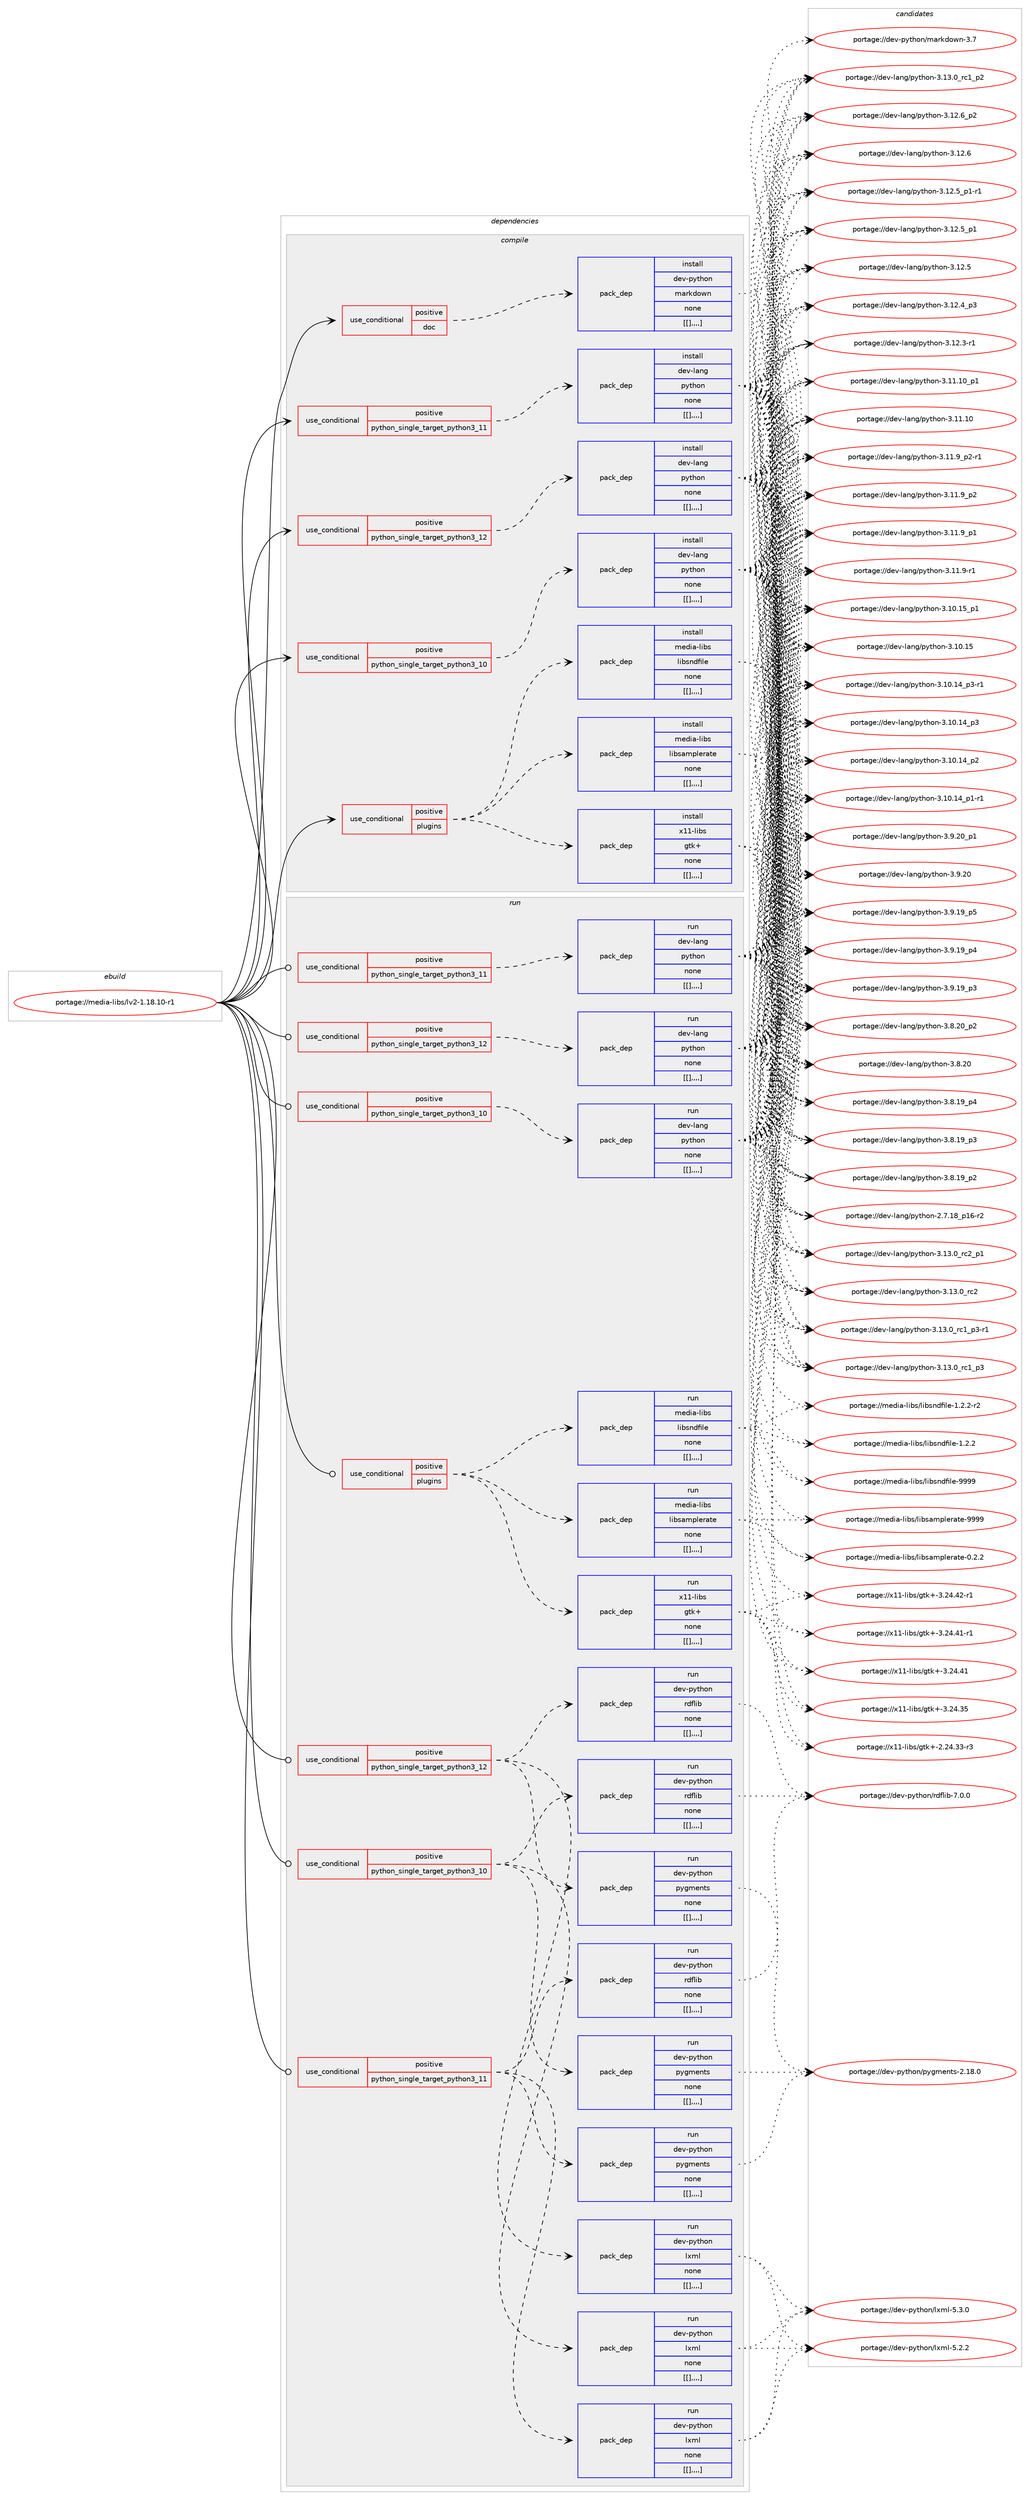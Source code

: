 digraph prolog {

# *************
# Graph options
# *************

newrank=true;
concentrate=true;
compound=true;
graph [rankdir=LR,fontname=Helvetica,fontsize=10,ranksep=1.5];#, ranksep=2.5, nodesep=0.2];
edge  [arrowhead=vee];
node  [fontname=Helvetica,fontsize=10];

# **********
# The ebuild
# **********

subgraph cluster_leftcol {
color=gray;
label=<<i>ebuild</i>>;
id [label="portage://media-libs/lv2-1.18.10-r1", color=red, width=4, href="../media-libs/lv2-1.18.10-r1.svg"];
}

# ****************
# The dependencies
# ****************

subgraph cluster_midcol {
color=gray;
label=<<i>dependencies</i>>;
subgraph cluster_compile {
fillcolor="#eeeeee";
style=filled;
label=<<i>compile</i>>;
subgraph cond80057 {
dependency312809 [label=<<TABLE BORDER="0" CELLBORDER="1" CELLSPACING="0" CELLPADDING="4"><TR><TD ROWSPAN="3" CELLPADDING="10">use_conditional</TD></TR><TR><TD>positive</TD></TR><TR><TD>doc</TD></TR></TABLE>>, shape=none, color=red];
subgraph pack230342 {
dependency312810 [label=<<TABLE BORDER="0" CELLBORDER="1" CELLSPACING="0" CELLPADDING="4" WIDTH="220"><TR><TD ROWSPAN="6" CELLPADDING="30">pack_dep</TD></TR><TR><TD WIDTH="110">install</TD></TR><TR><TD>dev-python</TD></TR><TR><TD>markdown</TD></TR><TR><TD>none</TD></TR><TR><TD>[[],,,,]</TD></TR></TABLE>>, shape=none, color=blue];
}
dependency312809:e -> dependency312810:w [weight=20,style="dashed",arrowhead="vee"];
}
id:e -> dependency312809:w [weight=20,style="solid",arrowhead="vee"];
subgraph cond80058 {
dependency312811 [label=<<TABLE BORDER="0" CELLBORDER="1" CELLSPACING="0" CELLPADDING="4"><TR><TD ROWSPAN="3" CELLPADDING="10">use_conditional</TD></TR><TR><TD>positive</TD></TR><TR><TD>plugins</TD></TR></TABLE>>, shape=none, color=red];
subgraph pack230343 {
dependency312812 [label=<<TABLE BORDER="0" CELLBORDER="1" CELLSPACING="0" CELLPADDING="4" WIDTH="220"><TR><TD ROWSPAN="6" CELLPADDING="30">pack_dep</TD></TR><TR><TD WIDTH="110">install</TD></TR><TR><TD>media-libs</TD></TR><TR><TD>libsamplerate</TD></TR><TR><TD>none</TD></TR><TR><TD>[[],,,,]</TD></TR></TABLE>>, shape=none, color=blue];
}
dependency312811:e -> dependency312812:w [weight=20,style="dashed",arrowhead="vee"];
subgraph pack230344 {
dependency312813 [label=<<TABLE BORDER="0" CELLBORDER="1" CELLSPACING="0" CELLPADDING="4" WIDTH="220"><TR><TD ROWSPAN="6" CELLPADDING="30">pack_dep</TD></TR><TR><TD WIDTH="110">install</TD></TR><TR><TD>media-libs</TD></TR><TR><TD>libsndfile</TD></TR><TR><TD>none</TD></TR><TR><TD>[[],,,,]</TD></TR></TABLE>>, shape=none, color=blue];
}
dependency312811:e -> dependency312813:w [weight=20,style="dashed",arrowhead="vee"];
subgraph pack230345 {
dependency312814 [label=<<TABLE BORDER="0" CELLBORDER="1" CELLSPACING="0" CELLPADDING="4" WIDTH="220"><TR><TD ROWSPAN="6" CELLPADDING="30">pack_dep</TD></TR><TR><TD WIDTH="110">install</TD></TR><TR><TD>x11-libs</TD></TR><TR><TD>gtk+</TD></TR><TR><TD>none</TD></TR><TR><TD>[[],,,,]</TD></TR></TABLE>>, shape=none, color=blue];
}
dependency312811:e -> dependency312814:w [weight=20,style="dashed",arrowhead="vee"];
}
id:e -> dependency312811:w [weight=20,style="solid",arrowhead="vee"];
subgraph cond80059 {
dependency312815 [label=<<TABLE BORDER="0" CELLBORDER="1" CELLSPACING="0" CELLPADDING="4"><TR><TD ROWSPAN="3" CELLPADDING="10">use_conditional</TD></TR><TR><TD>positive</TD></TR><TR><TD>python_single_target_python3_10</TD></TR></TABLE>>, shape=none, color=red];
subgraph pack230346 {
dependency312816 [label=<<TABLE BORDER="0" CELLBORDER="1" CELLSPACING="0" CELLPADDING="4" WIDTH="220"><TR><TD ROWSPAN="6" CELLPADDING="30">pack_dep</TD></TR><TR><TD WIDTH="110">install</TD></TR><TR><TD>dev-lang</TD></TR><TR><TD>python</TD></TR><TR><TD>none</TD></TR><TR><TD>[[],,,,]</TD></TR></TABLE>>, shape=none, color=blue];
}
dependency312815:e -> dependency312816:w [weight=20,style="dashed",arrowhead="vee"];
}
id:e -> dependency312815:w [weight=20,style="solid",arrowhead="vee"];
subgraph cond80060 {
dependency312817 [label=<<TABLE BORDER="0" CELLBORDER="1" CELLSPACING="0" CELLPADDING="4"><TR><TD ROWSPAN="3" CELLPADDING="10">use_conditional</TD></TR><TR><TD>positive</TD></TR><TR><TD>python_single_target_python3_11</TD></TR></TABLE>>, shape=none, color=red];
subgraph pack230347 {
dependency312818 [label=<<TABLE BORDER="0" CELLBORDER="1" CELLSPACING="0" CELLPADDING="4" WIDTH="220"><TR><TD ROWSPAN="6" CELLPADDING="30">pack_dep</TD></TR><TR><TD WIDTH="110">install</TD></TR><TR><TD>dev-lang</TD></TR><TR><TD>python</TD></TR><TR><TD>none</TD></TR><TR><TD>[[],,,,]</TD></TR></TABLE>>, shape=none, color=blue];
}
dependency312817:e -> dependency312818:w [weight=20,style="dashed",arrowhead="vee"];
}
id:e -> dependency312817:w [weight=20,style="solid",arrowhead="vee"];
subgraph cond80061 {
dependency312819 [label=<<TABLE BORDER="0" CELLBORDER="1" CELLSPACING="0" CELLPADDING="4"><TR><TD ROWSPAN="3" CELLPADDING="10">use_conditional</TD></TR><TR><TD>positive</TD></TR><TR><TD>python_single_target_python3_12</TD></TR></TABLE>>, shape=none, color=red];
subgraph pack230348 {
dependency312820 [label=<<TABLE BORDER="0" CELLBORDER="1" CELLSPACING="0" CELLPADDING="4" WIDTH="220"><TR><TD ROWSPAN="6" CELLPADDING="30">pack_dep</TD></TR><TR><TD WIDTH="110">install</TD></TR><TR><TD>dev-lang</TD></TR><TR><TD>python</TD></TR><TR><TD>none</TD></TR><TR><TD>[[],,,,]</TD></TR></TABLE>>, shape=none, color=blue];
}
dependency312819:e -> dependency312820:w [weight=20,style="dashed",arrowhead="vee"];
}
id:e -> dependency312819:w [weight=20,style="solid",arrowhead="vee"];
}
subgraph cluster_compileandrun {
fillcolor="#eeeeee";
style=filled;
label=<<i>compile and run</i>>;
}
subgraph cluster_run {
fillcolor="#eeeeee";
style=filled;
label=<<i>run</i>>;
subgraph cond80062 {
dependency312821 [label=<<TABLE BORDER="0" CELLBORDER="1" CELLSPACING="0" CELLPADDING="4"><TR><TD ROWSPAN="3" CELLPADDING="10">use_conditional</TD></TR><TR><TD>positive</TD></TR><TR><TD>plugins</TD></TR></TABLE>>, shape=none, color=red];
subgraph pack230349 {
dependency312822 [label=<<TABLE BORDER="0" CELLBORDER="1" CELLSPACING="0" CELLPADDING="4" WIDTH="220"><TR><TD ROWSPAN="6" CELLPADDING="30">pack_dep</TD></TR><TR><TD WIDTH="110">run</TD></TR><TR><TD>media-libs</TD></TR><TR><TD>libsamplerate</TD></TR><TR><TD>none</TD></TR><TR><TD>[[],,,,]</TD></TR></TABLE>>, shape=none, color=blue];
}
dependency312821:e -> dependency312822:w [weight=20,style="dashed",arrowhead="vee"];
subgraph pack230350 {
dependency312823 [label=<<TABLE BORDER="0" CELLBORDER="1" CELLSPACING="0" CELLPADDING="4" WIDTH="220"><TR><TD ROWSPAN="6" CELLPADDING="30">pack_dep</TD></TR><TR><TD WIDTH="110">run</TD></TR><TR><TD>media-libs</TD></TR><TR><TD>libsndfile</TD></TR><TR><TD>none</TD></TR><TR><TD>[[],,,,]</TD></TR></TABLE>>, shape=none, color=blue];
}
dependency312821:e -> dependency312823:w [weight=20,style="dashed",arrowhead="vee"];
subgraph pack230351 {
dependency312824 [label=<<TABLE BORDER="0" CELLBORDER="1" CELLSPACING="0" CELLPADDING="4" WIDTH="220"><TR><TD ROWSPAN="6" CELLPADDING="30">pack_dep</TD></TR><TR><TD WIDTH="110">run</TD></TR><TR><TD>x11-libs</TD></TR><TR><TD>gtk+</TD></TR><TR><TD>none</TD></TR><TR><TD>[[],,,,]</TD></TR></TABLE>>, shape=none, color=blue];
}
dependency312821:e -> dependency312824:w [weight=20,style="dashed",arrowhead="vee"];
}
id:e -> dependency312821:w [weight=20,style="solid",arrowhead="odot"];
subgraph cond80063 {
dependency312825 [label=<<TABLE BORDER="0" CELLBORDER="1" CELLSPACING="0" CELLPADDING="4"><TR><TD ROWSPAN="3" CELLPADDING="10">use_conditional</TD></TR><TR><TD>positive</TD></TR><TR><TD>python_single_target_python3_10</TD></TR></TABLE>>, shape=none, color=red];
subgraph pack230352 {
dependency312826 [label=<<TABLE BORDER="0" CELLBORDER="1" CELLSPACING="0" CELLPADDING="4" WIDTH="220"><TR><TD ROWSPAN="6" CELLPADDING="30">pack_dep</TD></TR><TR><TD WIDTH="110">run</TD></TR><TR><TD>dev-lang</TD></TR><TR><TD>python</TD></TR><TR><TD>none</TD></TR><TR><TD>[[],,,,]</TD></TR></TABLE>>, shape=none, color=blue];
}
dependency312825:e -> dependency312826:w [weight=20,style="dashed",arrowhead="vee"];
}
id:e -> dependency312825:w [weight=20,style="solid",arrowhead="odot"];
subgraph cond80064 {
dependency312827 [label=<<TABLE BORDER="0" CELLBORDER="1" CELLSPACING="0" CELLPADDING="4"><TR><TD ROWSPAN="3" CELLPADDING="10">use_conditional</TD></TR><TR><TD>positive</TD></TR><TR><TD>python_single_target_python3_10</TD></TR></TABLE>>, shape=none, color=red];
subgraph pack230353 {
dependency312828 [label=<<TABLE BORDER="0" CELLBORDER="1" CELLSPACING="0" CELLPADDING="4" WIDTH="220"><TR><TD ROWSPAN="6" CELLPADDING="30">pack_dep</TD></TR><TR><TD WIDTH="110">run</TD></TR><TR><TD>dev-python</TD></TR><TR><TD>lxml</TD></TR><TR><TD>none</TD></TR><TR><TD>[[],,,,]</TD></TR></TABLE>>, shape=none, color=blue];
}
dependency312827:e -> dependency312828:w [weight=20,style="dashed",arrowhead="vee"];
subgraph pack230354 {
dependency312829 [label=<<TABLE BORDER="0" CELLBORDER="1" CELLSPACING="0" CELLPADDING="4" WIDTH="220"><TR><TD ROWSPAN="6" CELLPADDING="30">pack_dep</TD></TR><TR><TD WIDTH="110">run</TD></TR><TR><TD>dev-python</TD></TR><TR><TD>pygments</TD></TR><TR><TD>none</TD></TR><TR><TD>[[],,,,]</TD></TR></TABLE>>, shape=none, color=blue];
}
dependency312827:e -> dependency312829:w [weight=20,style="dashed",arrowhead="vee"];
subgraph pack230355 {
dependency312830 [label=<<TABLE BORDER="0" CELLBORDER="1" CELLSPACING="0" CELLPADDING="4" WIDTH="220"><TR><TD ROWSPAN="6" CELLPADDING="30">pack_dep</TD></TR><TR><TD WIDTH="110">run</TD></TR><TR><TD>dev-python</TD></TR><TR><TD>rdflib</TD></TR><TR><TD>none</TD></TR><TR><TD>[[],,,,]</TD></TR></TABLE>>, shape=none, color=blue];
}
dependency312827:e -> dependency312830:w [weight=20,style="dashed",arrowhead="vee"];
}
id:e -> dependency312827:w [weight=20,style="solid",arrowhead="odot"];
subgraph cond80065 {
dependency312831 [label=<<TABLE BORDER="0" CELLBORDER="1" CELLSPACING="0" CELLPADDING="4"><TR><TD ROWSPAN="3" CELLPADDING="10">use_conditional</TD></TR><TR><TD>positive</TD></TR><TR><TD>python_single_target_python3_11</TD></TR></TABLE>>, shape=none, color=red];
subgraph pack230356 {
dependency312832 [label=<<TABLE BORDER="0" CELLBORDER="1" CELLSPACING="0" CELLPADDING="4" WIDTH="220"><TR><TD ROWSPAN="6" CELLPADDING="30">pack_dep</TD></TR><TR><TD WIDTH="110">run</TD></TR><TR><TD>dev-lang</TD></TR><TR><TD>python</TD></TR><TR><TD>none</TD></TR><TR><TD>[[],,,,]</TD></TR></TABLE>>, shape=none, color=blue];
}
dependency312831:e -> dependency312832:w [weight=20,style="dashed",arrowhead="vee"];
}
id:e -> dependency312831:w [weight=20,style="solid",arrowhead="odot"];
subgraph cond80066 {
dependency312833 [label=<<TABLE BORDER="0" CELLBORDER="1" CELLSPACING="0" CELLPADDING="4"><TR><TD ROWSPAN="3" CELLPADDING="10">use_conditional</TD></TR><TR><TD>positive</TD></TR><TR><TD>python_single_target_python3_11</TD></TR></TABLE>>, shape=none, color=red];
subgraph pack230357 {
dependency312834 [label=<<TABLE BORDER="0" CELLBORDER="1" CELLSPACING="0" CELLPADDING="4" WIDTH="220"><TR><TD ROWSPAN="6" CELLPADDING="30">pack_dep</TD></TR><TR><TD WIDTH="110">run</TD></TR><TR><TD>dev-python</TD></TR><TR><TD>lxml</TD></TR><TR><TD>none</TD></TR><TR><TD>[[],,,,]</TD></TR></TABLE>>, shape=none, color=blue];
}
dependency312833:e -> dependency312834:w [weight=20,style="dashed",arrowhead="vee"];
subgraph pack230358 {
dependency312835 [label=<<TABLE BORDER="0" CELLBORDER="1" CELLSPACING="0" CELLPADDING="4" WIDTH="220"><TR><TD ROWSPAN="6" CELLPADDING="30">pack_dep</TD></TR><TR><TD WIDTH="110">run</TD></TR><TR><TD>dev-python</TD></TR><TR><TD>pygments</TD></TR><TR><TD>none</TD></TR><TR><TD>[[],,,,]</TD></TR></TABLE>>, shape=none, color=blue];
}
dependency312833:e -> dependency312835:w [weight=20,style="dashed",arrowhead="vee"];
subgraph pack230359 {
dependency312836 [label=<<TABLE BORDER="0" CELLBORDER="1" CELLSPACING="0" CELLPADDING="4" WIDTH="220"><TR><TD ROWSPAN="6" CELLPADDING="30">pack_dep</TD></TR><TR><TD WIDTH="110">run</TD></TR><TR><TD>dev-python</TD></TR><TR><TD>rdflib</TD></TR><TR><TD>none</TD></TR><TR><TD>[[],,,,]</TD></TR></TABLE>>, shape=none, color=blue];
}
dependency312833:e -> dependency312836:w [weight=20,style="dashed",arrowhead="vee"];
}
id:e -> dependency312833:w [weight=20,style="solid",arrowhead="odot"];
subgraph cond80067 {
dependency312837 [label=<<TABLE BORDER="0" CELLBORDER="1" CELLSPACING="0" CELLPADDING="4"><TR><TD ROWSPAN="3" CELLPADDING="10">use_conditional</TD></TR><TR><TD>positive</TD></TR><TR><TD>python_single_target_python3_12</TD></TR></TABLE>>, shape=none, color=red];
subgraph pack230360 {
dependency312838 [label=<<TABLE BORDER="0" CELLBORDER="1" CELLSPACING="0" CELLPADDING="4" WIDTH="220"><TR><TD ROWSPAN="6" CELLPADDING="30">pack_dep</TD></TR><TR><TD WIDTH="110">run</TD></TR><TR><TD>dev-lang</TD></TR><TR><TD>python</TD></TR><TR><TD>none</TD></TR><TR><TD>[[],,,,]</TD></TR></TABLE>>, shape=none, color=blue];
}
dependency312837:e -> dependency312838:w [weight=20,style="dashed",arrowhead="vee"];
}
id:e -> dependency312837:w [weight=20,style="solid",arrowhead="odot"];
subgraph cond80068 {
dependency312839 [label=<<TABLE BORDER="0" CELLBORDER="1" CELLSPACING="0" CELLPADDING="4"><TR><TD ROWSPAN="3" CELLPADDING="10">use_conditional</TD></TR><TR><TD>positive</TD></TR><TR><TD>python_single_target_python3_12</TD></TR></TABLE>>, shape=none, color=red];
subgraph pack230361 {
dependency312840 [label=<<TABLE BORDER="0" CELLBORDER="1" CELLSPACING="0" CELLPADDING="4" WIDTH="220"><TR><TD ROWSPAN="6" CELLPADDING="30">pack_dep</TD></TR><TR><TD WIDTH="110">run</TD></TR><TR><TD>dev-python</TD></TR><TR><TD>lxml</TD></TR><TR><TD>none</TD></TR><TR><TD>[[],,,,]</TD></TR></TABLE>>, shape=none, color=blue];
}
dependency312839:e -> dependency312840:w [weight=20,style="dashed",arrowhead="vee"];
subgraph pack230362 {
dependency312841 [label=<<TABLE BORDER="0" CELLBORDER="1" CELLSPACING="0" CELLPADDING="4" WIDTH="220"><TR><TD ROWSPAN="6" CELLPADDING="30">pack_dep</TD></TR><TR><TD WIDTH="110">run</TD></TR><TR><TD>dev-python</TD></TR><TR><TD>pygments</TD></TR><TR><TD>none</TD></TR><TR><TD>[[],,,,]</TD></TR></TABLE>>, shape=none, color=blue];
}
dependency312839:e -> dependency312841:w [weight=20,style="dashed",arrowhead="vee"];
subgraph pack230363 {
dependency312842 [label=<<TABLE BORDER="0" CELLBORDER="1" CELLSPACING="0" CELLPADDING="4" WIDTH="220"><TR><TD ROWSPAN="6" CELLPADDING="30">pack_dep</TD></TR><TR><TD WIDTH="110">run</TD></TR><TR><TD>dev-python</TD></TR><TR><TD>rdflib</TD></TR><TR><TD>none</TD></TR><TR><TD>[[],,,,]</TD></TR></TABLE>>, shape=none, color=blue];
}
dependency312839:e -> dependency312842:w [weight=20,style="dashed",arrowhead="vee"];
}
id:e -> dependency312839:w [weight=20,style="solid",arrowhead="odot"];
}
}

# **************
# The candidates
# **************

subgraph cluster_choices {
rank=same;
color=gray;
label=<<i>candidates</i>>;

subgraph choice230342 {
color=black;
nodesep=1;
choice10010111845112121116104111110471099711410710011111911045514655 [label="portage://dev-python/markdown-3.7", color=red, width=4,href="../dev-python/markdown-3.7.svg"];
dependency312810:e -> choice10010111845112121116104111110471099711410710011111911045514655:w [style=dotted,weight="100"];
}
subgraph choice230343 {
color=black;
nodesep=1;
choice109101100105974510810598115471081059811597109112108101114971161014557575757 [label="portage://media-libs/libsamplerate-9999", color=red, width=4,href="../media-libs/libsamplerate-9999.svg"];
choice10910110010597451081059811547108105981159710911210810111497116101454846504650 [label="portage://media-libs/libsamplerate-0.2.2", color=red, width=4,href="../media-libs/libsamplerate-0.2.2.svg"];
dependency312812:e -> choice109101100105974510810598115471081059811597109112108101114971161014557575757:w [style=dotted,weight="100"];
dependency312812:e -> choice10910110010597451081059811547108105981159710911210810111497116101454846504650:w [style=dotted,weight="100"];
}
subgraph choice230344 {
color=black;
nodesep=1;
choice10910110010597451081059811547108105981151101001021051081014557575757 [label="portage://media-libs/libsndfile-9999", color=red, width=4,href="../media-libs/libsndfile-9999.svg"];
choice10910110010597451081059811547108105981151101001021051081014549465046504511450 [label="portage://media-libs/libsndfile-1.2.2-r2", color=red, width=4,href="../media-libs/libsndfile-1.2.2-r2.svg"];
choice1091011001059745108105981154710810598115110100102105108101454946504650 [label="portage://media-libs/libsndfile-1.2.2", color=red, width=4,href="../media-libs/libsndfile-1.2.2.svg"];
dependency312813:e -> choice10910110010597451081059811547108105981151101001021051081014557575757:w [style=dotted,weight="100"];
dependency312813:e -> choice10910110010597451081059811547108105981151101001021051081014549465046504511450:w [style=dotted,weight="100"];
dependency312813:e -> choice1091011001059745108105981154710810598115110100102105108101454946504650:w [style=dotted,weight="100"];
}
subgraph choice230345 {
color=black;
nodesep=1;
choice12049494510810598115471031161074345514650524652504511449 [label="portage://x11-libs/gtk+-3.24.42-r1", color=red, width=4,href="../x11-libs/gtk+-3.24.42-r1.svg"];
choice12049494510810598115471031161074345514650524652494511449 [label="portage://x11-libs/gtk+-3.24.41-r1", color=red, width=4,href="../x11-libs/gtk+-3.24.41-r1.svg"];
choice1204949451081059811547103116107434551465052465249 [label="portage://x11-libs/gtk+-3.24.41", color=red, width=4,href="../x11-libs/gtk+-3.24.41.svg"];
choice1204949451081059811547103116107434551465052465153 [label="portage://x11-libs/gtk+-3.24.35", color=red, width=4,href="../x11-libs/gtk+-3.24.35.svg"];
choice12049494510810598115471031161074345504650524651514511451 [label="portage://x11-libs/gtk+-2.24.33-r3", color=red, width=4,href="../x11-libs/gtk+-2.24.33-r3.svg"];
dependency312814:e -> choice12049494510810598115471031161074345514650524652504511449:w [style=dotted,weight="100"];
dependency312814:e -> choice12049494510810598115471031161074345514650524652494511449:w [style=dotted,weight="100"];
dependency312814:e -> choice1204949451081059811547103116107434551465052465249:w [style=dotted,weight="100"];
dependency312814:e -> choice1204949451081059811547103116107434551465052465153:w [style=dotted,weight="100"];
dependency312814:e -> choice12049494510810598115471031161074345504650524651514511451:w [style=dotted,weight="100"];
}
subgraph choice230346 {
color=black;
nodesep=1;
choice100101118451089711010347112121116104111110455146495146489511499509511249 [label="portage://dev-lang/python-3.13.0_rc2_p1", color=red, width=4,href="../dev-lang/python-3.13.0_rc2_p1.svg"];
choice10010111845108971101034711212111610411111045514649514648951149950 [label="portage://dev-lang/python-3.13.0_rc2", color=red, width=4,href="../dev-lang/python-3.13.0_rc2.svg"];
choice1001011184510897110103471121211161041111104551464951464895114994995112514511449 [label="portage://dev-lang/python-3.13.0_rc1_p3-r1", color=red, width=4,href="../dev-lang/python-3.13.0_rc1_p3-r1.svg"];
choice100101118451089711010347112121116104111110455146495146489511499499511251 [label="portage://dev-lang/python-3.13.0_rc1_p3", color=red, width=4,href="../dev-lang/python-3.13.0_rc1_p3.svg"];
choice100101118451089711010347112121116104111110455146495146489511499499511250 [label="portage://dev-lang/python-3.13.0_rc1_p2", color=red, width=4,href="../dev-lang/python-3.13.0_rc1_p2.svg"];
choice100101118451089711010347112121116104111110455146495046549511250 [label="portage://dev-lang/python-3.12.6_p2", color=red, width=4,href="../dev-lang/python-3.12.6_p2.svg"];
choice10010111845108971101034711212111610411111045514649504654 [label="portage://dev-lang/python-3.12.6", color=red, width=4,href="../dev-lang/python-3.12.6.svg"];
choice1001011184510897110103471121211161041111104551464950465395112494511449 [label="portage://dev-lang/python-3.12.5_p1-r1", color=red, width=4,href="../dev-lang/python-3.12.5_p1-r1.svg"];
choice100101118451089711010347112121116104111110455146495046539511249 [label="portage://dev-lang/python-3.12.5_p1", color=red, width=4,href="../dev-lang/python-3.12.5_p1.svg"];
choice10010111845108971101034711212111610411111045514649504653 [label="portage://dev-lang/python-3.12.5", color=red, width=4,href="../dev-lang/python-3.12.5.svg"];
choice100101118451089711010347112121116104111110455146495046529511251 [label="portage://dev-lang/python-3.12.4_p3", color=red, width=4,href="../dev-lang/python-3.12.4_p3.svg"];
choice100101118451089711010347112121116104111110455146495046514511449 [label="portage://dev-lang/python-3.12.3-r1", color=red, width=4,href="../dev-lang/python-3.12.3-r1.svg"];
choice10010111845108971101034711212111610411111045514649494649489511249 [label="portage://dev-lang/python-3.11.10_p1", color=red, width=4,href="../dev-lang/python-3.11.10_p1.svg"];
choice1001011184510897110103471121211161041111104551464949464948 [label="portage://dev-lang/python-3.11.10", color=red, width=4,href="../dev-lang/python-3.11.10.svg"];
choice1001011184510897110103471121211161041111104551464949465795112504511449 [label="portage://dev-lang/python-3.11.9_p2-r1", color=red, width=4,href="../dev-lang/python-3.11.9_p2-r1.svg"];
choice100101118451089711010347112121116104111110455146494946579511250 [label="portage://dev-lang/python-3.11.9_p2", color=red, width=4,href="../dev-lang/python-3.11.9_p2.svg"];
choice100101118451089711010347112121116104111110455146494946579511249 [label="portage://dev-lang/python-3.11.9_p1", color=red, width=4,href="../dev-lang/python-3.11.9_p1.svg"];
choice100101118451089711010347112121116104111110455146494946574511449 [label="portage://dev-lang/python-3.11.9-r1", color=red, width=4,href="../dev-lang/python-3.11.9-r1.svg"];
choice10010111845108971101034711212111610411111045514649484649539511249 [label="portage://dev-lang/python-3.10.15_p1", color=red, width=4,href="../dev-lang/python-3.10.15_p1.svg"];
choice1001011184510897110103471121211161041111104551464948464953 [label="portage://dev-lang/python-3.10.15", color=red, width=4,href="../dev-lang/python-3.10.15.svg"];
choice100101118451089711010347112121116104111110455146494846495295112514511449 [label="portage://dev-lang/python-3.10.14_p3-r1", color=red, width=4,href="../dev-lang/python-3.10.14_p3-r1.svg"];
choice10010111845108971101034711212111610411111045514649484649529511251 [label="portage://dev-lang/python-3.10.14_p3", color=red, width=4,href="../dev-lang/python-3.10.14_p3.svg"];
choice10010111845108971101034711212111610411111045514649484649529511250 [label="portage://dev-lang/python-3.10.14_p2", color=red, width=4,href="../dev-lang/python-3.10.14_p2.svg"];
choice100101118451089711010347112121116104111110455146494846495295112494511449 [label="portage://dev-lang/python-3.10.14_p1-r1", color=red, width=4,href="../dev-lang/python-3.10.14_p1-r1.svg"];
choice100101118451089711010347112121116104111110455146574650489511249 [label="portage://dev-lang/python-3.9.20_p1", color=red, width=4,href="../dev-lang/python-3.9.20_p1.svg"];
choice10010111845108971101034711212111610411111045514657465048 [label="portage://dev-lang/python-3.9.20", color=red, width=4,href="../dev-lang/python-3.9.20.svg"];
choice100101118451089711010347112121116104111110455146574649579511253 [label="portage://dev-lang/python-3.9.19_p5", color=red, width=4,href="../dev-lang/python-3.9.19_p5.svg"];
choice100101118451089711010347112121116104111110455146574649579511252 [label="portage://dev-lang/python-3.9.19_p4", color=red, width=4,href="../dev-lang/python-3.9.19_p4.svg"];
choice100101118451089711010347112121116104111110455146574649579511251 [label="portage://dev-lang/python-3.9.19_p3", color=red, width=4,href="../dev-lang/python-3.9.19_p3.svg"];
choice100101118451089711010347112121116104111110455146564650489511250 [label="portage://dev-lang/python-3.8.20_p2", color=red, width=4,href="../dev-lang/python-3.8.20_p2.svg"];
choice10010111845108971101034711212111610411111045514656465048 [label="portage://dev-lang/python-3.8.20", color=red, width=4,href="../dev-lang/python-3.8.20.svg"];
choice100101118451089711010347112121116104111110455146564649579511252 [label="portage://dev-lang/python-3.8.19_p4", color=red, width=4,href="../dev-lang/python-3.8.19_p4.svg"];
choice100101118451089711010347112121116104111110455146564649579511251 [label="portage://dev-lang/python-3.8.19_p3", color=red, width=4,href="../dev-lang/python-3.8.19_p3.svg"];
choice100101118451089711010347112121116104111110455146564649579511250 [label="portage://dev-lang/python-3.8.19_p2", color=red, width=4,href="../dev-lang/python-3.8.19_p2.svg"];
choice100101118451089711010347112121116104111110455046554649569511249544511450 [label="portage://dev-lang/python-2.7.18_p16-r2", color=red, width=4,href="../dev-lang/python-2.7.18_p16-r2.svg"];
dependency312816:e -> choice100101118451089711010347112121116104111110455146495146489511499509511249:w [style=dotted,weight="100"];
dependency312816:e -> choice10010111845108971101034711212111610411111045514649514648951149950:w [style=dotted,weight="100"];
dependency312816:e -> choice1001011184510897110103471121211161041111104551464951464895114994995112514511449:w [style=dotted,weight="100"];
dependency312816:e -> choice100101118451089711010347112121116104111110455146495146489511499499511251:w [style=dotted,weight="100"];
dependency312816:e -> choice100101118451089711010347112121116104111110455146495146489511499499511250:w [style=dotted,weight="100"];
dependency312816:e -> choice100101118451089711010347112121116104111110455146495046549511250:w [style=dotted,weight="100"];
dependency312816:e -> choice10010111845108971101034711212111610411111045514649504654:w [style=dotted,weight="100"];
dependency312816:e -> choice1001011184510897110103471121211161041111104551464950465395112494511449:w [style=dotted,weight="100"];
dependency312816:e -> choice100101118451089711010347112121116104111110455146495046539511249:w [style=dotted,weight="100"];
dependency312816:e -> choice10010111845108971101034711212111610411111045514649504653:w [style=dotted,weight="100"];
dependency312816:e -> choice100101118451089711010347112121116104111110455146495046529511251:w [style=dotted,weight="100"];
dependency312816:e -> choice100101118451089711010347112121116104111110455146495046514511449:w [style=dotted,weight="100"];
dependency312816:e -> choice10010111845108971101034711212111610411111045514649494649489511249:w [style=dotted,weight="100"];
dependency312816:e -> choice1001011184510897110103471121211161041111104551464949464948:w [style=dotted,weight="100"];
dependency312816:e -> choice1001011184510897110103471121211161041111104551464949465795112504511449:w [style=dotted,weight="100"];
dependency312816:e -> choice100101118451089711010347112121116104111110455146494946579511250:w [style=dotted,weight="100"];
dependency312816:e -> choice100101118451089711010347112121116104111110455146494946579511249:w [style=dotted,weight="100"];
dependency312816:e -> choice100101118451089711010347112121116104111110455146494946574511449:w [style=dotted,weight="100"];
dependency312816:e -> choice10010111845108971101034711212111610411111045514649484649539511249:w [style=dotted,weight="100"];
dependency312816:e -> choice1001011184510897110103471121211161041111104551464948464953:w [style=dotted,weight="100"];
dependency312816:e -> choice100101118451089711010347112121116104111110455146494846495295112514511449:w [style=dotted,weight="100"];
dependency312816:e -> choice10010111845108971101034711212111610411111045514649484649529511251:w [style=dotted,weight="100"];
dependency312816:e -> choice10010111845108971101034711212111610411111045514649484649529511250:w [style=dotted,weight="100"];
dependency312816:e -> choice100101118451089711010347112121116104111110455146494846495295112494511449:w [style=dotted,weight="100"];
dependency312816:e -> choice100101118451089711010347112121116104111110455146574650489511249:w [style=dotted,weight="100"];
dependency312816:e -> choice10010111845108971101034711212111610411111045514657465048:w [style=dotted,weight="100"];
dependency312816:e -> choice100101118451089711010347112121116104111110455146574649579511253:w [style=dotted,weight="100"];
dependency312816:e -> choice100101118451089711010347112121116104111110455146574649579511252:w [style=dotted,weight="100"];
dependency312816:e -> choice100101118451089711010347112121116104111110455146574649579511251:w [style=dotted,weight="100"];
dependency312816:e -> choice100101118451089711010347112121116104111110455146564650489511250:w [style=dotted,weight="100"];
dependency312816:e -> choice10010111845108971101034711212111610411111045514656465048:w [style=dotted,weight="100"];
dependency312816:e -> choice100101118451089711010347112121116104111110455146564649579511252:w [style=dotted,weight="100"];
dependency312816:e -> choice100101118451089711010347112121116104111110455146564649579511251:w [style=dotted,weight="100"];
dependency312816:e -> choice100101118451089711010347112121116104111110455146564649579511250:w [style=dotted,weight="100"];
dependency312816:e -> choice100101118451089711010347112121116104111110455046554649569511249544511450:w [style=dotted,weight="100"];
}
subgraph choice230347 {
color=black;
nodesep=1;
choice100101118451089711010347112121116104111110455146495146489511499509511249 [label="portage://dev-lang/python-3.13.0_rc2_p1", color=red, width=4,href="../dev-lang/python-3.13.0_rc2_p1.svg"];
choice10010111845108971101034711212111610411111045514649514648951149950 [label="portage://dev-lang/python-3.13.0_rc2", color=red, width=4,href="../dev-lang/python-3.13.0_rc2.svg"];
choice1001011184510897110103471121211161041111104551464951464895114994995112514511449 [label="portage://dev-lang/python-3.13.0_rc1_p3-r1", color=red, width=4,href="../dev-lang/python-3.13.0_rc1_p3-r1.svg"];
choice100101118451089711010347112121116104111110455146495146489511499499511251 [label="portage://dev-lang/python-3.13.0_rc1_p3", color=red, width=4,href="../dev-lang/python-3.13.0_rc1_p3.svg"];
choice100101118451089711010347112121116104111110455146495146489511499499511250 [label="portage://dev-lang/python-3.13.0_rc1_p2", color=red, width=4,href="../dev-lang/python-3.13.0_rc1_p2.svg"];
choice100101118451089711010347112121116104111110455146495046549511250 [label="portage://dev-lang/python-3.12.6_p2", color=red, width=4,href="../dev-lang/python-3.12.6_p2.svg"];
choice10010111845108971101034711212111610411111045514649504654 [label="portage://dev-lang/python-3.12.6", color=red, width=4,href="../dev-lang/python-3.12.6.svg"];
choice1001011184510897110103471121211161041111104551464950465395112494511449 [label="portage://dev-lang/python-3.12.5_p1-r1", color=red, width=4,href="../dev-lang/python-3.12.5_p1-r1.svg"];
choice100101118451089711010347112121116104111110455146495046539511249 [label="portage://dev-lang/python-3.12.5_p1", color=red, width=4,href="../dev-lang/python-3.12.5_p1.svg"];
choice10010111845108971101034711212111610411111045514649504653 [label="portage://dev-lang/python-3.12.5", color=red, width=4,href="../dev-lang/python-3.12.5.svg"];
choice100101118451089711010347112121116104111110455146495046529511251 [label="portage://dev-lang/python-3.12.4_p3", color=red, width=4,href="../dev-lang/python-3.12.4_p3.svg"];
choice100101118451089711010347112121116104111110455146495046514511449 [label="portage://dev-lang/python-3.12.3-r1", color=red, width=4,href="../dev-lang/python-3.12.3-r1.svg"];
choice10010111845108971101034711212111610411111045514649494649489511249 [label="portage://dev-lang/python-3.11.10_p1", color=red, width=4,href="../dev-lang/python-3.11.10_p1.svg"];
choice1001011184510897110103471121211161041111104551464949464948 [label="portage://dev-lang/python-3.11.10", color=red, width=4,href="../dev-lang/python-3.11.10.svg"];
choice1001011184510897110103471121211161041111104551464949465795112504511449 [label="portage://dev-lang/python-3.11.9_p2-r1", color=red, width=4,href="../dev-lang/python-3.11.9_p2-r1.svg"];
choice100101118451089711010347112121116104111110455146494946579511250 [label="portage://dev-lang/python-3.11.9_p2", color=red, width=4,href="../dev-lang/python-3.11.9_p2.svg"];
choice100101118451089711010347112121116104111110455146494946579511249 [label="portage://dev-lang/python-3.11.9_p1", color=red, width=4,href="../dev-lang/python-3.11.9_p1.svg"];
choice100101118451089711010347112121116104111110455146494946574511449 [label="portage://dev-lang/python-3.11.9-r1", color=red, width=4,href="../dev-lang/python-3.11.9-r1.svg"];
choice10010111845108971101034711212111610411111045514649484649539511249 [label="portage://dev-lang/python-3.10.15_p1", color=red, width=4,href="../dev-lang/python-3.10.15_p1.svg"];
choice1001011184510897110103471121211161041111104551464948464953 [label="portage://dev-lang/python-3.10.15", color=red, width=4,href="../dev-lang/python-3.10.15.svg"];
choice100101118451089711010347112121116104111110455146494846495295112514511449 [label="portage://dev-lang/python-3.10.14_p3-r1", color=red, width=4,href="../dev-lang/python-3.10.14_p3-r1.svg"];
choice10010111845108971101034711212111610411111045514649484649529511251 [label="portage://dev-lang/python-3.10.14_p3", color=red, width=4,href="../dev-lang/python-3.10.14_p3.svg"];
choice10010111845108971101034711212111610411111045514649484649529511250 [label="portage://dev-lang/python-3.10.14_p2", color=red, width=4,href="../dev-lang/python-3.10.14_p2.svg"];
choice100101118451089711010347112121116104111110455146494846495295112494511449 [label="portage://dev-lang/python-3.10.14_p1-r1", color=red, width=4,href="../dev-lang/python-3.10.14_p1-r1.svg"];
choice100101118451089711010347112121116104111110455146574650489511249 [label="portage://dev-lang/python-3.9.20_p1", color=red, width=4,href="../dev-lang/python-3.9.20_p1.svg"];
choice10010111845108971101034711212111610411111045514657465048 [label="portage://dev-lang/python-3.9.20", color=red, width=4,href="../dev-lang/python-3.9.20.svg"];
choice100101118451089711010347112121116104111110455146574649579511253 [label="portage://dev-lang/python-3.9.19_p5", color=red, width=4,href="../dev-lang/python-3.9.19_p5.svg"];
choice100101118451089711010347112121116104111110455146574649579511252 [label="portage://dev-lang/python-3.9.19_p4", color=red, width=4,href="../dev-lang/python-3.9.19_p4.svg"];
choice100101118451089711010347112121116104111110455146574649579511251 [label="portage://dev-lang/python-3.9.19_p3", color=red, width=4,href="../dev-lang/python-3.9.19_p3.svg"];
choice100101118451089711010347112121116104111110455146564650489511250 [label="portage://dev-lang/python-3.8.20_p2", color=red, width=4,href="../dev-lang/python-3.8.20_p2.svg"];
choice10010111845108971101034711212111610411111045514656465048 [label="portage://dev-lang/python-3.8.20", color=red, width=4,href="../dev-lang/python-3.8.20.svg"];
choice100101118451089711010347112121116104111110455146564649579511252 [label="portage://dev-lang/python-3.8.19_p4", color=red, width=4,href="../dev-lang/python-3.8.19_p4.svg"];
choice100101118451089711010347112121116104111110455146564649579511251 [label="portage://dev-lang/python-3.8.19_p3", color=red, width=4,href="../dev-lang/python-3.8.19_p3.svg"];
choice100101118451089711010347112121116104111110455146564649579511250 [label="portage://dev-lang/python-3.8.19_p2", color=red, width=4,href="../dev-lang/python-3.8.19_p2.svg"];
choice100101118451089711010347112121116104111110455046554649569511249544511450 [label="portage://dev-lang/python-2.7.18_p16-r2", color=red, width=4,href="../dev-lang/python-2.7.18_p16-r2.svg"];
dependency312818:e -> choice100101118451089711010347112121116104111110455146495146489511499509511249:w [style=dotted,weight="100"];
dependency312818:e -> choice10010111845108971101034711212111610411111045514649514648951149950:w [style=dotted,weight="100"];
dependency312818:e -> choice1001011184510897110103471121211161041111104551464951464895114994995112514511449:w [style=dotted,weight="100"];
dependency312818:e -> choice100101118451089711010347112121116104111110455146495146489511499499511251:w [style=dotted,weight="100"];
dependency312818:e -> choice100101118451089711010347112121116104111110455146495146489511499499511250:w [style=dotted,weight="100"];
dependency312818:e -> choice100101118451089711010347112121116104111110455146495046549511250:w [style=dotted,weight="100"];
dependency312818:e -> choice10010111845108971101034711212111610411111045514649504654:w [style=dotted,weight="100"];
dependency312818:e -> choice1001011184510897110103471121211161041111104551464950465395112494511449:w [style=dotted,weight="100"];
dependency312818:e -> choice100101118451089711010347112121116104111110455146495046539511249:w [style=dotted,weight="100"];
dependency312818:e -> choice10010111845108971101034711212111610411111045514649504653:w [style=dotted,weight="100"];
dependency312818:e -> choice100101118451089711010347112121116104111110455146495046529511251:w [style=dotted,weight="100"];
dependency312818:e -> choice100101118451089711010347112121116104111110455146495046514511449:w [style=dotted,weight="100"];
dependency312818:e -> choice10010111845108971101034711212111610411111045514649494649489511249:w [style=dotted,weight="100"];
dependency312818:e -> choice1001011184510897110103471121211161041111104551464949464948:w [style=dotted,weight="100"];
dependency312818:e -> choice1001011184510897110103471121211161041111104551464949465795112504511449:w [style=dotted,weight="100"];
dependency312818:e -> choice100101118451089711010347112121116104111110455146494946579511250:w [style=dotted,weight="100"];
dependency312818:e -> choice100101118451089711010347112121116104111110455146494946579511249:w [style=dotted,weight="100"];
dependency312818:e -> choice100101118451089711010347112121116104111110455146494946574511449:w [style=dotted,weight="100"];
dependency312818:e -> choice10010111845108971101034711212111610411111045514649484649539511249:w [style=dotted,weight="100"];
dependency312818:e -> choice1001011184510897110103471121211161041111104551464948464953:w [style=dotted,weight="100"];
dependency312818:e -> choice100101118451089711010347112121116104111110455146494846495295112514511449:w [style=dotted,weight="100"];
dependency312818:e -> choice10010111845108971101034711212111610411111045514649484649529511251:w [style=dotted,weight="100"];
dependency312818:e -> choice10010111845108971101034711212111610411111045514649484649529511250:w [style=dotted,weight="100"];
dependency312818:e -> choice100101118451089711010347112121116104111110455146494846495295112494511449:w [style=dotted,weight="100"];
dependency312818:e -> choice100101118451089711010347112121116104111110455146574650489511249:w [style=dotted,weight="100"];
dependency312818:e -> choice10010111845108971101034711212111610411111045514657465048:w [style=dotted,weight="100"];
dependency312818:e -> choice100101118451089711010347112121116104111110455146574649579511253:w [style=dotted,weight="100"];
dependency312818:e -> choice100101118451089711010347112121116104111110455146574649579511252:w [style=dotted,weight="100"];
dependency312818:e -> choice100101118451089711010347112121116104111110455146574649579511251:w [style=dotted,weight="100"];
dependency312818:e -> choice100101118451089711010347112121116104111110455146564650489511250:w [style=dotted,weight="100"];
dependency312818:e -> choice10010111845108971101034711212111610411111045514656465048:w [style=dotted,weight="100"];
dependency312818:e -> choice100101118451089711010347112121116104111110455146564649579511252:w [style=dotted,weight="100"];
dependency312818:e -> choice100101118451089711010347112121116104111110455146564649579511251:w [style=dotted,weight="100"];
dependency312818:e -> choice100101118451089711010347112121116104111110455146564649579511250:w [style=dotted,weight="100"];
dependency312818:e -> choice100101118451089711010347112121116104111110455046554649569511249544511450:w [style=dotted,weight="100"];
}
subgraph choice230348 {
color=black;
nodesep=1;
choice100101118451089711010347112121116104111110455146495146489511499509511249 [label="portage://dev-lang/python-3.13.0_rc2_p1", color=red, width=4,href="../dev-lang/python-3.13.0_rc2_p1.svg"];
choice10010111845108971101034711212111610411111045514649514648951149950 [label="portage://dev-lang/python-3.13.0_rc2", color=red, width=4,href="../dev-lang/python-3.13.0_rc2.svg"];
choice1001011184510897110103471121211161041111104551464951464895114994995112514511449 [label="portage://dev-lang/python-3.13.0_rc1_p3-r1", color=red, width=4,href="../dev-lang/python-3.13.0_rc1_p3-r1.svg"];
choice100101118451089711010347112121116104111110455146495146489511499499511251 [label="portage://dev-lang/python-3.13.0_rc1_p3", color=red, width=4,href="../dev-lang/python-3.13.0_rc1_p3.svg"];
choice100101118451089711010347112121116104111110455146495146489511499499511250 [label="portage://dev-lang/python-3.13.0_rc1_p2", color=red, width=4,href="../dev-lang/python-3.13.0_rc1_p2.svg"];
choice100101118451089711010347112121116104111110455146495046549511250 [label="portage://dev-lang/python-3.12.6_p2", color=red, width=4,href="../dev-lang/python-3.12.6_p2.svg"];
choice10010111845108971101034711212111610411111045514649504654 [label="portage://dev-lang/python-3.12.6", color=red, width=4,href="../dev-lang/python-3.12.6.svg"];
choice1001011184510897110103471121211161041111104551464950465395112494511449 [label="portage://dev-lang/python-3.12.5_p1-r1", color=red, width=4,href="../dev-lang/python-3.12.5_p1-r1.svg"];
choice100101118451089711010347112121116104111110455146495046539511249 [label="portage://dev-lang/python-3.12.5_p1", color=red, width=4,href="../dev-lang/python-3.12.5_p1.svg"];
choice10010111845108971101034711212111610411111045514649504653 [label="portage://dev-lang/python-3.12.5", color=red, width=4,href="../dev-lang/python-3.12.5.svg"];
choice100101118451089711010347112121116104111110455146495046529511251 [label="portage://dev-lang/python-3.12.4_p3", color=red, width=4,href="../dev-lang/python-3.12.4_p3.svg"];
choice100101118451089711010347112121116104111110455146495046514511449 [label="portage://dev-lang/python-3.12.3-r1", color=red, width=4,href="../dev-lang/python-3.12.3-r1.svg"];
choice10010111845108971101034711212111610411111045514649494649489511249 [label="portage://dev-lang/python-3.11.10_p1", color=red, width=4,href="../dev-lang/python-3.11.10_p1.svg"];
choice1001011184510897110103471121211161041111104551464949464948 [label="portage://dev-lang/python-3.11.10", color=red, width=4,href="../dev-lang/python-3.11.10.svg"];
choice1001011184510897110103471121211161041111104551464949465795112504511449 [label="portage://dev-lang/python-3.11.9_p2-r1", color=red, width=4,href="../dev-lang/python-3.11.9_p2-r1.svg"];
choice100101118451089711010347112121116104111110455146494946579511250 [label="portage://dev-lang/python-3.11.9_p2", color=red, width=4,href="../dev-lang/python-3.11.9_p2.svg"];
choice100101118451089711010347112121116104111110455146494946579511249 [label="portage://dev-lang/python-3.11.9_p1", color=red, width=4,href="../dev-lang/python-3.11.9_p1.svg"];
choice100101118451089711010347112121116104111110455146494946574511449 [label="portage://dev-lang/python-3.11.9-r1", color=red, width=4,href="../dev-lang/python-3.11.9-r1.svg"];
choice10010111845108971101034711212111610411111045514649484649539511249 [label="portage://dev-lang/python-3.10.15_p1", color=red, width=4,href="../dev-lang/python-3.10.15_p1.svg"];
choice1001011184510897110103471121211161041111104551464948464953 [label="portage://dev-lang/python-3.10.15", color=red, width=4,href="../dev-lang/python-3.10.15.svg"];
choice100101118451089711010347112121116104111110455146494846495295112514511449 [label="portage://dev-lang/python-3.10.14_p3-r1", color=red, width=4,href="../dev-lang/python-3.10.14_p3-r1.svg"];
choice10010111845108971101034711212111610411111045514649484649529511251 [label="portage://dev-lang/python-3.10.14_p3", color=red, width=4,href="../dev-lang/python-3.10.14_p3.svg"];
choice10010111845108971101034711212111610411111045514649484649529511250 [label="portage://dev-lang/python-3.10.14_p2", color=red, width=4,href="../dev-lang/python-3.10.14_p2.svg"];
choice100101118451089711010347112121116104111110455146494846495295112494511449 [label="portage://dev-lang/python-3.10.14_p1-r1", color=red, width=4,href="../dev-lang/python-3.10.14_p1-r1.svg"];
choice100101118451089711010347112121116104111110455146574650489511249 [label="portage://dev-lang/python-3.9.20_p1", color=red, width=4,href="../dev-lang/python-3.9.20_p1.svg"];
choice10010111845108971101034711212111610411111045514657465048 [label="portage://dev-lang/python-3.9.20", color=red, width=4,href="../dev-lang/python-3.9.20.svg"];
choice100101118451089711010347112121116104111110455146574649579511253 [label="portage://dev-lang/python-3.9.19_p5", color=red, width=4,href="../dev-lang/python-3.9.19_p5.svg"];
choice100101118451089711010347112121116104111110455146574649579511252 [label="portage://dev-lang/python-3.9.19_p4", color=red, width=4,href="../dev-lang/python-3.9.19_p4.svg"];
choice100101118451089711010347112121116104111110455146574649579511251 [label="portage://dev-lang/python-3.9.19_p3", color=red, width=4,href="../dev-lang/python-3.9.19_p3.svg"];
choice100101118451089711010347112121116104111110455146564650489511250 [label="portage://dev-lang/python-3.8.20_p2", color=red, width=4,href="../dev-lang/python-3.8.20_p2.svg"];
choice10010111845108971101034711212111610411111045514656465048 [label="portage://dev-lang/python-3.8.20", color=red, width=4,href="../dev-lang/python-3.8.20.svg"];
choice100101118451089711010347112121116104111110455146564649579511252 [label="portage://dev-lang/python-3.8.19_p4", color=red, width=4,href="../dev-lang/python-3.8.19_p4.svg"];
choice100101118451089711010347112121116104111110455146564649579511251 [label="portage://dev-lang/python-3.8.19_p3", color=red, width=4,href="../dev-lang/python-3.8.19_p3.svg"];
choice100101118451089711010347112121116104111110455146564649579511250 [label="portage://dev-lang/python-3.8.19_p2", color=red, width=4,href="../dev-lang/python-3.8.19_p2.svg"];
choice100101118451089711010347112121116104111110455046554649569511249544511450 [label="portage://dev-lang/python-2.7.18_p16-r2", color=red, width=4,href="../dev-lang/python-2.7.18_p16-r2.svg"];
dependency312820:e -> choice100101118451089711010347112121116104111110455146495146489511499509511249:w [style=dotted,weight="100"];
dependency312820:e -> choice10010111845108971101034711212111610411111045514649514648951149950:w [style=dotted,weight="100"];
dependency312820:e -> choice1001011184510897110103471121211161041111104551464951464895114994995112514511449:w [style=dotted,weight="100"];
dependency312820:e -> choice100101118451089711010347112121116104111110455146495146489511499499511251:w [style=dotted,weight="100"];
dependency312820:e -> choice100101118451089711010347112121116104111110455146495146489511499499511250:w [style=dotted,weight="100"];
dependency312820:e -> choice100101118451089711010347112121116104111110455146495046549511250:w [style=dotted,weight="100"];
dependency312820:e -> choice10010111845108971101034711212111610411111045514649504654:w [style=dotted,weight="100"];
dependency312820:e -> choice1001011184510897110103471121211161041111104551464950465395112494511449:w [style=dotted,weight="100"];
dependency312820:e -> choice100101118451089711010347112121116104111110455146495046539511249:w [style=dotted,weight="100"];
dependency312820:e -> choice10010111845108971101034711212111610411111045514649504653:w [style=dotted,weight="100"];
dependency312820:e -> choice100101118451089711010347112121116104111110455146495046529511251:w [style=dotted,weight="100"];
dependency312820:e -> choice100101118451089711010347112121116104111110455146495046514511449:w [style=dotted,weight="100"];
dependency312820:e -> choice10010111845108971101034711212111610411111045514649494649489511249:w [style=dotted,weight="100"];
dependency312820:e -> choice1001011184510897110103471121211161041111104551464949464948:w [style=dotted,weight="100"];
dependency312820:e -> choice1001011184510897110103471121211161041111104551464949465795112504511449:w [style=dotted,weight="100"];
dependency312820:e -> choice100101118451089711010347112121116104111110455146494946579511250:w [style=dotted,weight="100"];
dependency312820:e -> choice100101118451089711010347112121116104111110455146494946579511249:w [style=dotted,weight="100"];
dependency312820:e -> choice100101118451089711010347112121116104111110455146494946574511449:w [style=dotted,weight="100"];
dependency312820:e -> choice10010111845108971101034711212111610411111045514649484649539511249:w [style=dotted,weight="100"];
dependency312820:e -> choice1001011184510897110103471121211161041111104551464948464953:w [style=dotted,weight="100"];
dependency312820:e -> choice100101118451089711010347112121116104111110455146494846495295112514511449:w [style=dotted,weight="100"];
dependency312820:e -> choice10010111845108971101034711212111610411111045514649484649529511251:w [style=dotted,weight="100"];
dependency312820:e -> choice10010111845108971101034711212111610411111045514649484649529511250:w [style=dotted,weight="100"];
dependency312820:e -> choice100101118451089711010347112121116104111110455146494846495295112494511449:w [style=dotted,weight="100"];
dependency312820:e -> choice100101118451089711010347112121116104111110455146574650489511249:w [style=dotted,weight="100"];
dependency312820:e -> choice10010111845108971101034711212111610411111045514657465048:w [style=dotted,weight="100"];
dependency312820:e -> choice100101118451089711010347112121116104111110455146574649579511253:w [style=dotted,weight="100"];
dependency312820:e -> choice100101118451089711010347112121116104111110455146574649579511252:w [style=dotted,weight="100"];
dependency312820:e -> choice100101118451089711010347112121116104111110455146574649579511251:w [style=dotted,weight="100"];
dependency312820:e -> choice100101118451089711010347112121116104111110455146564650489511250:w [style=dotted,weight="100"];
dependency312820:e -> choice10010111845108971101034711212111610411111045514656465048:w [style=dotted,weight="100"];
dependency312820:e -> choice100101118451089711010347112121116104111110455146564649579511252:w [style=dotted,weight="100"];
dependency312820:e -> choice100101118451089711010347112121116104111110455146564649579511251:w [style=dotted,weight="100"];
dependency312820:e -> choice100101118451089711010347112121116104111110455146564649579511250:w [style=dotted,weight="100"];
dependency312820:e -> choice100101118451089711010347112121116104111110455046554649569511249544511450:w [style=dotted,weight="100"];
}
subgraph choice230349 {
color=black;
nodesep=1;
choice109101100105974510810598115471081059811597109112108101114971161014557575757 [label="portage://media-libs/libsamplerate-9999", color=red, width=4,href="../media-libs/libsamplerate-9999.svg"];
choice10910110010597451081059811547108105981159710911210810111497116101454846504650 [label="portage://media-libs/libsamplerate-0.2.2", color=red, width=4,href="../media-libs/libsamplerate-0.2.2.svg"];
dependency312822:e -> choice109101100105974510810598115471081059811597109112108101114971161014557575757:w [style=dotted,weight="100"];
dependency312822:e -> choice10910110010597451081059811547108105981159710911210810111497116101454846504650:w [style=dotted,weight="100"];
}
subgraph choice230350 {
color=black;
nodesep=1;
choice10910110010597451081059811547108105981151101001021051081014557575757 [label="portage://media-libs/libsndfile-9999", color=red, width=4,href="../media-libs/libsndfile-9999.svg"];
choice10910110010597451081059811547108105981151101001021051081014549465046504511450 [label="portage://media-libs/libsndfile-1.2.2-r2", color=red, width=4,href="../media-libs/libsndfile-1.2.2-r2.svg"];
choice1091011001059745108105981154710810598115110100102105108101454946504650 [label="portage://media-libs/libsndfile-1.2.2", color=red, width=4,href="../media-libs/libsndfile-1.2.2.svg"];
dependency312823:e -> choice10910110010597451081059811547108105981151101001021051081014557575757:w [style=dotted,weight="100"];
dependency312823:e -> choice10910110010597451081059811547108105981151101001021051081014549465046504511450:w [style=dotted,weight="100"];
dependency312823:e -> choice1091011001059745108105981154710810598115110100102105108101454946504650:w [style=dotted,weight="100"];
}
subgraph choice230351 {
color=black;
nodesep=1;
choice12049494510810598115471031161074345514650524652504511449 [label="portage://x11-libs/gtk+-3.24.42-r1", color=red, width=4,href="../x11-libs/gtk+-3.24.42-r1.svg"];
choice12049494510810598115471031161074345514650524652494511449 [label="portage://x11-libs/gtk+-3.24.41-r1", color=red, width=4,href="../x11-libs/gtk+-3.24.41-r1.svg"];
choice1204949451081059811547103116107434551465052465249 [label="portage://x11-libs/gtk+-3.24.41", color=red, width=4,href="../x11-libs/gtk+-3.24.41.svg"];
choice1204949451081059811547103116107434551465052465153 [label="portage://x11-libs/gtk+-3.24.35", color=red, width=4,href="../x11-libs/gtk+-3.24.35.svg"];
choice12049494510810598115471031161074345504650524651514511451 [label="portage://x11-libs/gtk+-2.24.33-r3", color=red, width=4,href="../x11-libs/gtk+-2.24.33-r3.svg"];
dependency312824:e -> choice12049494510810598115471031161074345514650524652504511449:w [style=dotted,weight="100"];
dependency312824:e -> choice12049494510810598115471031161074345514650524652494511449:w [style=dotted,weight="100"];
dependency312824:e -> choice1204949451081059811547103116107434551465052465249:w [style=dotted,weight="100"];
dependency312824:e -> choice1204949451081059811547103116107434551465052465153:w [style=dotted,weight="100"];
dependency312824:e -> choice12049494510810598115471031161074345504650524651514511451:w [style=dotted,weight="100"];
}
subgraph choice230352 {
color=black;
nodesep=1;
choice100101118451089711010347112121116104111110455146495146489511499509511249 [label="portage://dev-lang/python-3.13.0_rc2_p1", color=red, width=4,href="../dev-lang/python-3.13.0_rc2_p1.svg"];
choice10010111845108971101034711212111610411111045514649514648951149950 [label="portage://dev-lang/python-3.13.0_rc2", color=red, width=4,href="../dev-lang/python-3.13.0_rc2.svg"];
choice1001011184510897110103471121211161041111104551464951464895114994995112514511449 [label="portage://dev-lang/python-3.13.0_rc1_p3-r1", color=red, width=4,href="../dev-lang/python-3.13.0_rc1_p3-r1.svg"];
choice100101118451089711010347112121116104111110455146495146489511499499511251 [label="portage://dev-lang/python-3.13.0_rc1_p3", color=red, width=4,href="../dev-lang/python-3.13.0_rc1_p3.svg"];
choice100101118451089711010347112121116104111110455146495146489511499499511250 [label="portage://dev-lang/python-3.13.0_rc1_p2", color=red, width=4,href="../dev-lang/python-3.13.0_rc1_p2.svg"];
choice100101118451089711010347112121116104111110455146495046549511250 [label="portage://dev-lang/python-3.12.6_p2", color=red, width=4,href="../dev-lang/python-3.12.6_p2.svg"];
choice10010111845108971101034711212111610411111045514649504654 [label="portage://dev-lang/python-3.12.6", color=red, width=4,href="../dev-lang/python-3.12.6.svg"];
choice1001011184510897110103471121211161041111104551464950465395112494511449 [label="portage://dev-lang/python-3.12.5_p1-r1", color=red, width=4,href="../dev-lang/python-3.12.5_p1-r1.svg"];
choice100101118451089711010347112121116104111110455146495046539511249 [label="portage://dev-lang/python-3.12.5_p1", color=red, width=4,href="../dev-lang/python-3.12.5_p1.svg"];
choice10010111845108971101034711212111610411111045514649504653 [label="portage://dev-lang/python-3.12.5", color=red, width=4,href="../dev-lang/python-3.12.5.svg"];
choice100101118451089711010347112121116104111110455146495046529511251 [label="portage://dev-lang/python-3.12.4_p3", color=red, width=4,href="../dev-lang/python-3.12.4_p3.svg"];
choice100101118451089711010347112121116104111110455146495046514511449 [label="portage://dev-lang/python-3.12.3-r1", color=red, width=4,href="../dev-lang/python-3.12.3-r1.svg"];
choice10010111845108971101034711212111610411111045514649494649489511249 [label="portage://dev-lang/python-3.11.10_p1", color=red, width=4,href="../dev-lang/python-3.11.10_p1.svg"];
choice1001011184510897110103471121211161041111104551464949464948 [label="portage://dev-lang/python-3.11.10", color=red, width=4,href="../dev-lang/python-3.11.10.svg"];
choice1001011184510897110103471121211161041111104551464949465795112504511449 [label="portage://dev-lang/python-3.11.9_p2-r1", color=red, width=4,href="../dev-lang/python-3.11.9_p2-r1.svg"];
choice100101118451089711010347112121116104111110455146494946579511250 [label="portage://dev-lang/python-3.11.9_p2", color=red, width=4,href="../dev-lang/python-3.11.9_p2.svg"];
choice100101118451089711010347112121116104111110455146494946579511249 [label="portage://dev-lang/python-3.11.9_p1", color=red, width=4,href="../dev-lang/python-3.11.9_p1.svg"];
choice100101118451089711010347112121116104111110455146494946574511449 [label="portage://dev-lang/python-3.11.9-r1", color=red, width=4,href="../dev-lang/python-3.11.9-r1.svg"];
choice10010111845108971101034711212111610411111045514649484649539511249 [label="portage://dev-lang/python-3.10.15_p1", color=red, width=4,href="../dev-lang/python-3.10.15_p1.svg"];
choice1001011184510897110103471121211161041111104551464948464953 [label="portage://dev-lang/python-3.10.15", color=red, width=4,href="../dev-lang/python-3.10.15.svg"];
choice100101118451089711010347112121116104111110455146494846495295112514511449 [label="portage://dev-lang/python-3.10.14_p3-r1", color=red, width=4,href="../dev-lang/python-3.10.14_p3-r1.svg"];
choice10010111845108971101034711212111610411111045514649484649529511251 [label="portage://dev-lang/python-3.10.14_p3", color=red, width=4,href="../dev-lang/python-3.10.14_p3.svg"];
choice10010111845108971101034711212111610411111045514649484649529511250 [label="portage://dev-lang/python-3.10.14_p2", color=red, width=4,href="../dev-lang/python-3.10.14_p2.svg"];
choice100101118451089711010347112121116104111110455146494846495295112494511449 [label="portage://dev-lang/python-3.10.14_p1-r1", color=red, width=4,href="../dev-lang/python-3.10.14_p1-r1.svg"];
choice100101118451089711010347112121116104111110455146574650489511249 [label="portage://dev-lang/python-3.9.20_p1", color=red, width=4,href="../dev-lang/python-3.9.20_p1.svg"];
choice10010111845108971101034711212111610411111045514657465048 [label="portage://dev-lang/python-3.9.20", color=red, width=4,href="../dev-lang/python-3.9.20.svg"];
choice100101118451089711010347112121116104111110455146574649579511253 [label="portage://dev-lang/python-3.9.19_p5", color=red, width=4,href="../dev-lang/python-3.9.19_p5.svg"];
choice100101118451089711010347112121116104111110455146574649579511252 [label="portage://dev-lang/python-3.9.19_p4", color=red, width=4,href="../dev-lang/python-3.9.19_p4.svg"];
choice100101118451089711010347112121116104111110455146574649579511251 [label="portage://dev-lang/python-3.9.19_p3", color=red, width=4,href="../dev-lang/python-3.9.19_p3.svg"];
choice100101118451089711010347112121116104111110455146564650489511250 [label="portage://dev-lang/python-3.8.20_p2", color=red, width=4,href="../dev-lang/python-3.8.20_p2.svg"];
choice10010111845108971101034711212111610411111045514656465048 [label="portage://dev-lang/python-3.8.20", color=red, width=4,href="../dev-lang/python-3.8.20.svg"];
choice100101118451089711010347112121116104111110455146564649579511252 [label="portage://dev-lang/python-3.8.19_p4", color=red, width=4,href="../dev-lang/python-3.8.19_p4.svg"];
choice100101118451089711010347112121116104111110455146564649579511251 [label="portage://dev-lang/python-3.8.19_p3", color=red, width=4,href="../dev-lang/python-3.8.19_p3.svg"];
choice100101118451089711010347112121116104111110455146564649579511250 [label="portage://dev-lang/python-3.8.19_p2", color=red, width=4,href="../dev-lang/python-3.8.19_p2.svg"];
choice100101118451089711010347112121116104111110455046554649569511249544511450 [label="portage://dev-lang/python-2.7.18_p16-r2", color=red, width=4,href="../dev-lang/python-2.7.18_p16-r2.svg"];
dependency312826:e -> choice100101118451089711010347112121116104111110455146495146489511499509511249:w [style=dotted,weight="100"];
dependency312826:e -> choice10010111845108971101034711212111610411111045514649514648951149950:w [style=dotted,weight="100"];
dependency312826:e -> choice1001011184510897110103471121211161041111104551464951464895114994995112514511449:w [style=dotted,weight="100"];
dependency312826:e -> choice100101118451089711010347112121116104111110455146495146489511499499511251:w [style=dotted,weight="100"];
dependency312826:e -> choice100101118451089711010347112121116104111110455146495146489511499499511250:w [style=dotted,weight="100"];
dependency312826:e -> choice100101118451089711010347112121116104111110455146495046549511250:w [style=dotted,weight="100"];
dependency312826:e -> choice10010111845108971101034711212111610411111045514649504654:w [style=dotted,weight="100"];
dependency312826:e -> choice1001011184510897110103471121211161041111104551464950465395112494511449:w [style=dotted,weight="100"];
dependency312826:e -> choice100101118451089711010347112121116104111110455146495046539511249:w [style=dotted,weight="100"];
dependency312826:e -> choice10010111845108971101034711212111610411111045514649504653:w [style=dotted,weight="100"];
dependency312826:e -> choice100101118451089711010347112121116104111110455146495046529511251:w [style=dotted,weight="100"];
dependency312826:e -> choice100101118451089711010347112121116104111110455146495046514511449:w [style=dotted,weight="100"];
dependency312826:e -> choice10010111845108971101034711212111610411111045514649494649489511249:w [style=dotted,weight="100"];
dependency312826:e -> choice1001011184510897110103471121211161041111104551464949464948:w [style=dotted,weight="100"];
dependency312826:e -> choice1001011184510897110103471121211161041111104551464949465795112504511449:w [style=dotted,weight="100"];
dependency312826:e -> choice100101118451089711010347112121116104111110455146494946579511250:w [style=dotted,weight="100"];
dependency312826:e -> choice100101118451089711010347112121116104111110455146494946579511249:w [style=dotted,weight="100"];
dependency312826:e -> choice100101118451089711010347112121116104111110455146494946574511449:w [style=dotted,weight="100"];
dependency312826:e -> choice10010111845108971101034711212111610411111045514649484649539511249:w [style=dotted,weight="100"];
dependency312826:e -> choice1001011184510897110103471121211161041111104551464948464953:w [style=dotted,weight="100"];
dependency312826:e -> choice100101118451089711010347112121116104111110455146494846495295112514511449:w [style=dotted,weight="100"];
dependency312826:e -> choice10010111845108971101034711212111610411111045514649484649529511251:w [style=dotted,weight="100"];
dependency312826:e -> choice10010111845108971101034711212111610411111045514649484649529511250:w [style=dotted,weight="100"];
dependency312826:e -> choice100101118451089711010347112121116104111110455146494846495295112494511449:w [style=dotted,weight="100"];
dependency312826:e -> choice100101118451089711010347112121116104111110455146574650489511249:w [style=dotted,weight="100"];
dependency312826:e -> choice10010111845108971101034711212111610411111045514657465048:w [style=dotted,weight="100"];
dependency312826:e -> choice100101118451089711010347112121116104111110455146574649579511253:w [style=dotted,weight="100"];
dependency312826:e -> choice100101118451089711010347112121116104111110455146574649579511252:w [style=dotted,weight="100"];
dependency312826:e -> choice100101118451089711010347112121116104111110455146574649579511251:w [style=dotted,weight="100"];
dependency312826:e -> choice100101118451089711010347112121116104111110455146564650489511250:w [style=dotted,weight="100"];
dependency312826:e -> choice10010111845108971101034711212111610411111045514656465048:w [style=dotted,weight="100"];
dependency312826:e -> choice100101118451089711010347112121116104111110455146564649579511252:w [style=dotted,weight="100"];
dependency312826:e -> choice100101118451089711010347112121116104111110455146564649579511251:w [style=dotted,weight="100"];
dependency312826:e -> choice100101118451089711010347112121116104111110455146564649579511250:w [style=dotted,weight="100"];
dependency312826:e -> choice100101118451089711010347112121116104111110455046554649569511249544511450:w [style=dotted,weight="100"];
}
subgraph choice230353 {
color=black;
nodesep=1;
choice1001011184511212111610411111047108120109108455346514648 [label="portage://dev-python/lxml-5.3.0", color=red, width=4,href="../dev-python/lxml-5.3.0.svg"];
choice1001011184511212111610411111047108120109108455346504650 [label="portage://dev-python/lxml-5.2.2", color=red, width=4,href="../dev-python/lxml-5.2.2.svg"];
dependency312828:e -> choice1001011184511212111610411111047108120109108455346514648:w [style=dotted,weight="100"];
dependency312828:e -> choice1001011184511212111610411111047108120109108455346504650:w [style=dotted,weight="100"];
}
subgraph choice230354 {
color=black;
nodesep=1;
choice100101118451121211161041111104711212110310910111011611545504649564648 [label="portage://dev-python/pygments-2.18.0", color=red, width=4,href="../dev-python/pygments-2.18.0.svg"];
dependency312829:e -> choice100101118451121211161041111104711212110310910111011611545504649564648:w [style=dotted,weight="100"];
}
subgraph choice230355 {
color=black;
nodesep=1;
choice100101118451121211161041111104711410010210810598455546484648 [label="portage://dev-python/rdflib-7.0.0", color=red, width=4,href="../dev-python/rdflib-7.0.0.svg"];
dependency312830:e -> choice100101118451121211161041111104711410010210810598455546484648:w [style=dotted,weight="100"];
}
subgraph choice230356 {
color=black;
nodesep=1;
choice100101118451089711010347112121116104111110455146495146489511499509511249 [label="portage://dev-lang/python-3.13.0_rc2_p1", color=red, width=4,href="../dev-lang/python-3.13.0_rc2_p1.svg"];
choice10010111845108971101034711212111610411111045514649514648951149950 [label="portage://dev-lang/python-3.13.0_rc2", color=red, width=4,href="../dev-lang/python-3.13.0_rc2.svg"];
choice1001011184510897110103471121211161041111104551464951464895114994995112514511449 [label="portage://dev-lang/python-3.13.0_rc1_p3-r1", color=red, width=4,href="../dev-lang/python-3.13.0_rc1_p3-r1.svg"];
choice100101118451089711010347112121116104111110455146495146489511499499511251 [label="portage://dev-lang/python-3.13.0_rc1_p3", color=red, width=4,href="../dev-lang/python-3.13.0_rc1_p3.svg"];
choice100101118451089711010347112121116104111110455146495146489511499499511250 [label="portage://dev-lang/python-3.13.0_rc1_p2", color=red, width=4,href="../dev-lang/python-3.13.0_rc1_p2.svg"];
choice100101118451089711010347112121116104111110455146495046549511250 [label="portage://dev-lang/python-3.12.6_p2", color=red, width=4,href="../dev-lang/python-3.12.6_p2.svg"];
choice10010111845108971101034711212111610411111045514649504654 [label="portage://dev-lang/python-3.12.6", color=red, width=4,href="../dev-lang/python-3.12.6.svg"];
choice1001011184510897110103471121211161041111104551464950465395112494511449 [label="portage://dev-lang/python-3.12.5_p1-r1", color=red, width=4,href="../dev-lang/python-3.12.5_p1-r1.svg"];
choice100101118451089711010347112121116104111110455146495046539511249 [label="portage://dev-lang/python-3.12.5_p1", color=red, width=4,href="../dev-lang/python-3.12.5_p1.svg"];
choice10010111845108971101034711212111610411111045514649504653 [label="portage://dev-lang/python-3.12.5", color=red, width=4,href="../dev-lang/python-3.12.5.svg"];
choice100101118451089711010347112121116104111110455146495046529511251 [label="portage://dev-lang/python-3.12.4_p3", color=red, width=4,href="../dev-lang/python-3.12.4_p3.svg"];
choice100101118451089711010347112121116104111110455146495046514511449 [label="portage://dev-lang/python-3.12.3-r1", color=red, width=4,href="../dev-lang/python-3.12.3-r1.svg"];
choice10010111845108971101034711212111610411111045514649494649489511249 [label="portage://dev-lang/python-3.11.10_p1", color=red, width=4,href="../dev-lang/python-3.11.10_p1.svg"];
choice1001011184510897110103471121211161041111104551464949464948 [label="portage://dev-lang/python-3.11.10", color=red, width=4,href="../dev-lang/python-3.11.10.svg"];
choice1001011184510897110103471121211161041111104551464949465795112504511449 [label="portage://dev-lang/python-3.11.9_p2-r1", color=red, width=4,href="../dev-lang/python-3.11.9_p2-r1.svg"];
choice100101118451089711010347112121116104111110455146494946579511250 [label="portage://dev-lang/python-3.11.9_p2", color=red, width=4,href="../dev-lang/python-3.11.9_p2.svg"];
choice100101118451089711010347112121116104111110455146494946579511249 [label="portage://dev-lang/python-3.11.9_p1", color=red, width=4,href="../dev-lang/python-3.11.9_p1.svg"];
choice100101118451089711010347112121116104111110455146494946574511449 [label="portage://dev-lang/python-3.11.9-r1", color=red, width=4,href="../dev-lang/python-3.11.9-r1.svg"];
choice10010111845108971101034711212111610411111045514649484649539511249 [label="portage://dev-lang/python-3.10.15_p1", color=red, width=4,href="../dev-lang/python-3.10.15_p1.svg"];
choice1001011184510897110103471121211161041111104551464948464953 [label="portage://dev-lang/python-3.10.15", color=red, width=4,href="../dev-lang/python-3.10.15.svg"];
choice100101118451089711010347112121116104111110455146494846495295112514511449 [label="portage://dev-lang/python-3.10.14_p3-r1", color=red, width=4,href="../dev-lang/python-3.10.14_p3-r1.svg"];
choice10010111845108971101034711212111610411111045514649484649529511251 [label="portage://dev-lang/python-3.10.14_p3", color=red, width=4,href="../dev-lang/python-3.10.14_p3.svg"];
choice10010111845108971101034711212111610411111045514649484649529511250 [label="portage://dev-lang/python-3.10.14_p2", color=red, width=4,href="../dev-lang/python-3.10.14_p2.svg"];
choice100101118451089711010347112121116104111110455146494846495295112494511449 [label="portage://dev-lang/python-3.10.14_p1-r1", color=red, width=4,href="../dev-lang/python-3.10.14_p1-r1.svg"];
choice100101118451089711010347112121116104111110455146574650489511249 [label="portage://dev-lang/python-3.9.20_p1", color=red, width=4,href="../dev-lang/python-3.9.20_p1.svg"];
choice10010111845108971101034711212111610411111045514657465048 [label="portage://dev-lang/python-3.9.20", color=red, width=4,href="../dev-lang/python-3.9.20.svg"];
choice100101118451089711010347112121116104111110455146574649579511253 [label="portage://dev-lang/python-3.9.19_p5", color=red, width=4,href="../dev-lang/python-3.9.19_p5.svg"];
choice100101118451089711010347112121116104111110455146574649579511252 [label="portage://dev-lang/python-3.9.19_p4", color=red, width=4,href="../dev-lang/python-3.9.19_p4.svg"];
choice100101118451089711010347112121116104111110455146574649579511251 [label="portage://dev-lang/python-3.9.19_p3", color=red, width=4,href="../dev-lang/python-3.9.19_p3.svg"];
choice100101118451089711010347112121116104111110455146564650489511250 [label="portage://dev-lang/python-3.8.20_p2", color=red, width=4,href="../dev-lang/python-3.8.20_p2.svg"];
choice10010111845108971101034711212111610411111045514656465048 [label="portage://dev-lang/python-3.8.20", color=red, width=4,href="../dev-lang/python-3.8.20.svg"];
choice100101118451089711010347112121116104111110455146564649579511252 [label="portage://dev-lang/python-3.8.19_p4", color=red, width=4,href="../dev-lang/python-3.8.19_p4.svg"];
choice100101118451089711010347112121116104111110455146564649579511251 [label="portage://dev-lang/python-3.8.19_p3", color=red, width=4,href="../dev-lang/python-3.8.19_p3.svg"];
choice100101118451089711010347112121116104111110455146564649579511250 [label="portage://dev-lang/python-3.8.19_p2", color=red, width=4,href="../dev-lang/python-3.8.19_p2.svg"];
choice100101118451089711010347112121116104111110455046554649569511249544511450 [label="portage://dev-lang/python-2.7.18_p16-r2", color=red, width=4,href="../dev-lang/python-2.7.18_p16-r2.svg"];
dependency312832:e -> choice100101118451089711010347112121116104111110455146495146489511499509511249:w [style=dotted,weight="100"];
dependency312832:e -> choice10010111845108971101034711212111610411111045514649514648951149950:w [style=dotted,weight="100"];
dependency312832:e -> choice1001011184510897110103471121211161041111104551464951464895114994995112514511449:w [style=dotted,weight="100"];
dependency312832:e -> choice100101118451089711010347112121116104111110455146495146489511499499511251:w [style=dotted,weight="100"];
dependency312832:e -> choice100101118451089711010347112121116104111110455146495146489511499499511250:w [style=dotted,weight="100"];
dependency312832:e -> choice100101118451089711010347112121116104111110455146495046549511250:w [style=dotted,weight="100"];
dependency312832:e -> choice10010111845108971101034711212111610411111045514649504654:w [style=dotted,weight="100"];
dependency312832:e -> choice1001011184510897110103471121211161041111104551464950465395112494511449:w [style=dotted,weight="100"];
dependency312832:e -> choice100101118451089711010347112121116104111110455146495046539511249:w [style=dotted,weight="100"];
dependency312832:e -> choice10010111845108971101034711212111610411111045514649504653:w [style=dotted,weight="100"];
dependency312832:e -> choice100101118451089711010347112121116104111110455146495046529511251:w [style=dotted,weight="100"];
dependency312832:e -> choice100101118451089711010347112121116104111110455146495046514511449:w [style=dotted,weight="100"];
dependency312832:e -> choice10010111845108971101034711212111610411111045514649494649489511249:w [style=dotted,weight="100"];
dependency312832:e -> choice1001011184510897110103471121211161041111104551464949464948:w [style=dotted,weight="100"];
dependency312832:e -> choice1001011184510897110103471121211161041111104551464949465795112504511449:w [style=dotted,weight="100"];
dependency312832:e -> choice100101118451089711010347112121116104111110455146494946579511250:w [style=dotted,weight="100"];
dependency312832:e -> choice100101118451089711010347112121116104111110455146494946579511249:w [style=dotted,weight="100"];
dependency312832:e -> choice100101118451089711010347112121116104111110455146494946574511449:w [style=dotted,weight="100"];
dependency312832:e -> choice10010111845108971101034711212111610411111045514649484649539511249:w [style=dotted,weight="100"];
dependency312832:e -> choice1001011184510897110103471121211161041111104551464948464953:w [style=dotted,weight="100"];
dependency312832:e -> choice100101118451089711010347112121116104111110455146494846495295112514511449:w [style=dotted,weight="100"];
dependency312832:e -> choice10010111845108971101034711212111610411111045514649484649529511251:w [style=dotted,weight="100"];
dependency312832:e -> choice10010111845108971101034711212111610411111045514649484649529511250:w [style=dotted,weight="100"];
dependency312832:e -> choice100101118451089711010347112121116104111110455146494846495295112494511449:w [style=dotted,weight="100"];
dependency312832:e -> choice100101118451089711010347112121116104111110455146574650489511249:w [style=dotted,weight="100"];
dependency312832:e -> choice10010111845108971101034711212111610411111045514657465048:w [style=dotted,weight="100"];
dependency312832:e -> choice100101118451089711010347112121116104111110455146574649579511253:w [style=dotted,weight="100"];
dependency312832:e -> choice100101118451089711010347112121116104111110455146574649579511252:w [style=dotted,weight="100"];
dependency312832:e -> choice100101118451089711010347112121116104111110455146574649579511251:w [style=dotted,weight="100"];
dependency312832:e -> choice100101118451089711010347112121116104111110455146564650489511250:w [style=dotted,weight="100"];
dependency312832:e -> choice10010111845108971101034711212111610411111045514656465048:w [style=dotted,weight="100"];
dependency312832:e -> choice100101118451089711010347112121116104111110455146564649579511252:w [style=dotted,weight="100"];
dependency312832:e -> choice100101118451089711010347112121116104111110455146564649579511251:w [style=dotted,weight="100"];
dependency312832:e -> choice100101118451089711010347112121116104111110455146564649579511250:w [style=dotted,weight="100"];
dependency312832:e -> choice100101118451089711010347112121116104111110455046554649569511249544511450:w [style=dotted,weight="100"];
}
subgraph choice230357 {
color=black;
nodesep=1;
choice1001011184511212111610411111047108120109108455346514648 [label="portage://dev-python/lxml-5.3.0", color=red, width=4,href="../dev-python/lxml-5.3.0.svg"];
choice1001011184511212111610411111047108120109108455346504650 [label="portage://dev-python/lxml-5.2.2", color=red, width=4,href="../dev-python/lxml-5.2.2.svg"];
dependency312834:e -> choice1001011184511212111610411111047108120109108455346514648:w [style=dotted,weight="100"];
dependency312834:e -> choice1001011184511212111610411111047108120109108455346504650:w [style=dotted,weight="100"];
}
subgraph choice230358 {
color=black;
nodesep=1;
choice100101118451121211161041111104711212110310910111011611545504649564648 [label="portage://dev-python/pygments-2.18.0", color=red, width=4,href="../dev-python/pygments-2.18.0.svg"];
dependency312835:e -> choice100101118451121211161041111104711212110310910111011611545504649564648:w [style=dotted,weight="100"];
}
subgraph choice230359 {
color=black;
nodesep=1;
choice100101118451121211161041111104711410010210810598455546484648 [label="portage://dev-python/rdflib-7.0.0", color=red, width=4,href="../dev-python/rdflib-7.0.0.svg"];
dependency312836:e -> choice100101118451121211161041111104711410010210810598455546484648:w [style=dotted,weight="100"];
}
subgraph choice230360 {
color=black;
nodesep=1;
choice100101118451089711010347112121116104111110455146495146489511499509511249 [label="portage://dev-lang/python-3.13.0_rc2_p1", color=red, width=4,href="../dev-lang/python-3.13.0_rc2_p1.svg"];
choice10010111845108971101034711212111610411111045514649514648951149950 [label="portage://dev-lang/python-3.13.0_rc2", color=red, width=4,href="../dev-lang/python-3.13.0_rc2.svg"];
choice1001011184510897110103471121211161041111104551464951464895114994995112514511449 [label="portage://dev-lang/python-3.13.0_rc1_p3-r1", color=red, width=4,href="../dev-lang/python-3.13.0_rc1_p3-r1.svg"];
choice100101118451089711010347112121116104111110455146495146489511499499511251 [label="portage://dev-lang/python-3.13.0_rc1_p3", color=red, width=4,href="../dev-lang/python-3.13.0_rc1_p3.svg"];
choice100101118451089711010347112121116104111110455146495146489511499499511250 [label="portage://dev-lang/python-3.13.0_rc1_p2", color=red, width=4,href="../dev-lang/python-3.13.0_rc1_p2.svg"];
choice100101118451089711010347112121116104111110455146495046549511250 [label="portage://dev-lang/python-3.12.6_p2", color=red, width=4,href="../dev-lang/python-3.12.6_p2.svg"];
choice10010111845108971101034711212111610411111045514649504654 [label="portage://dev-lang/python-3.12.6", color=red, width=4,href="../dev-lang/python-3.12.6.svg"];
choice1001011184510897110103471121211161041111104551464950465395112494511449 [label="portage://dev-lang/python-3.12.5_p1-r1", color=red, width=4,href="../dev-lang/python-3.12.5_p1-r1.svg"];
choice100101118451089711010347112121116104111110455146495046539511249 [label="portage://dev-lang/python-3.12.5_p1", color=red, width=4,href="../dev-lang/python-3.12.5_p1.svg"];
choice10010111845108971101034711212111610411111045514649504653 [label="portage://dev-lang/python-3.12.5", color=red, width=4,href="../dev-lang/python-3.12.5.svg"];
choice100101118451089711010347112121116104111110455146495046529511251 [label="portage://dev-lang/python-3.12.4_p3", color=red, width=4,href="../dev-lang/python-3.12.4_p3.svg"];
choice100101118451089711010347112121116104111110455146495046514511449 [label="portage://dev-lang/python-3.12.3-r1", color=red, width=4,href="../dev-lang/python-3.12.3-r1.svg"];
choice10010111845108971101034711212111610411111045514649494649489511249 [label="portage://dev-lang/python-3.11.10_p1", color=red, width=4,href="../dev-lang/python-3.11.10_p1.svg"];
choice1001011184510897110103471121211161041111104551464949464948 [label="portage://dev-lang/python-3.11.10", color=red, width=4,href="../dev-lang/python-3.11.10.svg"];
choice1001011184510897110103471121211161041111104551464949465795112504511449 [label="portage://dev-lang/python-3.11.9_p2-r1", color=red, width=4,href="../dev-lang/python-3.11.9_p2-r1.svg"];
choice100101118451089711010347112121116104111110455146494946579511250 [label="portage://dev-lang/python-3.11.9_p2", color=red, width=4,href="../dev-lang/python-3.11.9_p2.svg"];
choice100101118451089711010347112121116104111110455146494946579511249 [label="portage://dev-lang/python-3.11.9_p1", color=red, width=4,href="../dev-lang/python-3.11.9_p1.svg"];
choice100101118451089711010347112121116104111110455146494946574511449 [label="portage://dev-lang/python-3.11.9-r1", color=red, width=4,href="../dev-lang/python-3.11.9-r1.svg"];
choice10010111845108971101034711212111610411111045514649484649539511249 [label="portage://dev-lang/python-3.10.15_p1", color=red, width=4,href="../dev-lang/python-3.10.15_p1.svg"];
choice1001011184510897110103471121211161041111104551464948464953 [label="portage://dev-lang/python-3.10.15", color=red, width=4,href="../dev-lang/python-3.10.15.svg"];
choice100101118451089711010347112121116104111110455146494846495295112514511449 [label="portage://dev-lang/python-3.10.14_p3-r1", color=red, width=4,href="../dev-lang/python-3.10.14_p3-r1.svg"];
choice10010111845108971101034711212111610411111045514649484649529511251 [label="portage://dev-lang/python-3.10.14_p3", color=red, width=4,href="../dev-lang/python-3.10.14_p3.svg"];
choice10010111845108971101034711212111610411111045514649484649529511250 [label="portage://dev-lang/python-3.10.14_p2", color=red, width=4,href="../dev-lang/python-3.10.14_p2.svg"];
choice100101118451089711010347112121116104111110455146494846495295112494511449 [label="portage://dev-lang/python-3.10.14_p1-r1", color=red, width=4,href="../dev-lang/python-3.10.14_p1-r1.svg"];
choice100101118451089711010347112121116104111110455146574650489511249 [label="portage://dev-lang/python-3.9.20_p1", color=red, width=4,href="../dev-lang/python-3.9.20_p1.svg"];
choice10010111845108971101034711212111610411111045514657465048 [label="portage://dev-lang/python-3.9.20", color=red, width=4,href="../dev-lang/python-3.9.20.svg"];
choice100101118451089711010347112121116104111110455146574649579511253 [label="portage://dev-lang/python-3.9.19_p5", color=red, width=4,href="../dev-lang/python-3.9.19_p5.svg"];
choice100101118451089711010347112121116104111110455146574649579511252 [label="portage://dev-lang/python-3.9.19_p4", color=red, width=4,href="../dev-lang/python-3.9.19_p4.svg"];
choice100101118451089711010347112121116104111110455146574649579511251 [label="portage://dev-lang/python-3.9.19_p3", color=red, width=4,href="../dev-lang/python-3.9.19_p3.svg"];
choice100101118451089711010347112121116104111110455146564650489511250 [label="portage://dev-lang/python-3.8.20_p2", color=red, width=4,href="../dev-lang/python-3.8.20_p2.svg"];
choice10010111845108971101034711212111610411111045514656465048 [label="portage://dev-lang/python-3.8.20", color=red, width=4,href="../dev-lang/python-3.8.20.svg"];
choice100101118451089711010347112121116104111110455146564649579511252 [label="portage://dev-lang/python-3.8.19_p4", color=red, width=4,href="../dev-lang/python-3.8.19_p4.svg"];
choice100101118451089711010347112121116104111110455146564649579511251 [label="portage://dev-lang/python-3.8.19_p3", color=red, width=4,href="../dev-lang/python-3.8.19_p3.svg"];
choice100101118451089711010347112121116104111110455146564649579511250 [label="portage://dev-lang/python-3.8.19_p2", color=red, width=4,href="../dev-lang/python-3.8.19_p2.svg"];
choice100101118451089711010347112121116104111110455046554649569511249544511450 [label="portage://dev-lang/python-2.7.18_p16-r2", color=red, width=4,href="../dev-lang/python-2.7.18_p16-r2.svg"];
dependency312838:e -> choice100101118451089711010347112121116104111110455146495146489511499509511249:w [style=dotted,weight="100"];
dependency312838:e -> choice10010111845108971101034711212111610411111045514649514648951149950:w [style=dotted,weight="100"];
dependency312838:e -> choice1001011184510897110103471121211161041111104551464951464895114994995112514511449:w [style=dotted,weight="100"];
dependency312838:e -> choice100101118451089711010347112121116104111110455146495146489511499499511251:w [style=dotted,weight="100"];
dependency312838:e -> choice100101118451089711010347112121116104111110455146495146489511499499511250:w [style=dotted,weight="100"];
dependency312838:e -> choice100101118451089711010347112121116104111110455146495046549511250:w [style=dotted,weight="100"];
dependency312838:e -> choice10010111845108971101034711212111610411111045514649504654:w [style=dotted,weight="100"];
dependency312838:e -> choice1001011184510897110103471121211161041111104551464950465395112494511449:w [style=dotted,weight="100"];
dependency312838:e -> choice100101118451089711010347112121116104111110455146495046539511249:w [style=dotted,weight="100"];
dependency312838:e -> choice10010111845108971101034711212111610411111045514649504653:w [style=dotted,weight="100"];
dependency312838:e -> choice100101118451089711010347112121116104111110455146495046529511251:w [style=dotted,weight="100"];
dependency312838:e -> choice100101118451089711010347112121116104111110455146495046514511449:w [style=dotted,weight="100"];
dependency312838:e -> choice10010111845108971101034711212111610411111045514649494649489511249:w [style=dotted,weight="100"];
dependency312838:e -> choice1001011184510897110103471121211161041111104551464949464948:w [style=dotted,weight="100"];
dependency312838:e -> choice1001011184510897110103471121211161041111104551464949465795112504511449:w [style=dotted,weight="100"];
dependency312838:e -> choice100101118451089711010347112121116104111110455146494946579511250:w [style=dotted,weight="100"];
dependency312838:e -> choice100101118451089711010347112121116104111110455146494946579511249:w [style=dotted,weight="100"];
dependency312838:e -> choice100101118451089711010347112121116104111110455146494946574511449:w [style=dotted,weight="100"];
dependency312838:e -> choice10010111845108971101034711212111610411111045514649484649539511249:w [style=dotted,weight="100"];
dependency312838:e -> choice1001011184510897110103471121211161041111104551464948464953:w [style=dotted,weight="100"];
dependency312838:e -> choice100101118451089711010347112121116104111110455146494846495295112514511449:w [style=dotted,weight="100"];
dependency312838:e -> choice10010111845108971101034711212111610411111045514649484649529511251:w [style=dotted,weight="100"];
dependency312838:e -> choice10010111845108971101034711212111610411111045514649484649529511250:w [style=dotted,weight="100"];
dependency312838:e -> choice100101118451089711010347112121116104111110455146494846495295112494511449:w [style=dotted,weight="100"];
dependency312838:e -> choice100101118451089711010347112121116104111110455146574650489511249:w [style=dotted,weight="100"];
dependency312838:e -> choice10010111845108971101034711212111610411111045514657465048:w [style=dotted,weight="100"];
dependency312838:e -> choice100101118451089711010347112121116104111110455146574649579511253:w [style=dotted,weight="100"];
dependency312838:e -> choice100101118451089711010347112121116104111110455146574649579511252:w [style=dotted,weight="100"];
dependency312838:e -> choice100101118451089711010347112121116104111110455146574649579511251:w [style=dotted,weight="100"];
dependency312838:e -> choice100101118451089711010347112121116104111110455146564650489511250:w [style=dotted,weight="100"];
dependency312838:e -> choice10010111845108971101034711212111610411111045514656465048:w [style=dotted,weight="100"];
dependency312838:e -> choice100101118451089711010347112121116104111110455146564649579511252:w [style=dotted,weight="100"];
dependency312838:e -> choice100101118451089711010347112121116104111110455146564649579511251:w [style=dotted,weight="100"];
dependency312838:e -> choice100101118451089711010347112121116104111110455146564649579511250:w [style=dotted,weight="100"];
dependency312838:e -> choice100101118451089711010347112121116104111110455046554649569511249544511450:w [style=dotted,weight="100"];
}
subgraph choice230361 {
color=black;
nodesep=1;
choice1001011184511212111610411111047108120109108455346514648 [label="portage://dev-python/lxml-5.3.0", color=red, width=4,href="../dev-python/lxml-5.3.0.svg"];
choice1001011184511212111610411111047108120109108455346504650 [label="portage://dev-python/lxml-5.2.2", color=red, width=4,href="../dev-python/lxml-5.2.2.svg"];
dependency312840:e -> choice1001011184511212111610411111047108120109108455346514648:w [style=dotted,weight="100"];
dependency312840:e -> choice1001011184511212111610411111047108120109108455346504650:w [style=dotted,weight="100"];
}
subgraph choice230362 {
color=black;
nodesep=1;
choice100101118451121211161041111104711212110310910111011611545504649564648 [label="portage://dev-python/pygments-2.18.0", color=red, width=4,href="../dev-python/pygments-2.18.0.svg"];
dependency312841:e -> choice100101118451121211161041111104711212110310910111011611545504649564648:w [style=dotted,weight="100"];
}
subgraph choice230363 {
color=black;
nodesep=1;
choice100101118451121211161041111104711410010210810598455546484648 [label="portage://dev-python/rdflib-7.0.0", color=red, width=4,href="../dev-python/rdflib-7.0.0.svg"];
dependency312842:e -> choice100101118451121211161041111104711410010210810598455546484648:w [style=dotted,weight="100"];
}
}

}
